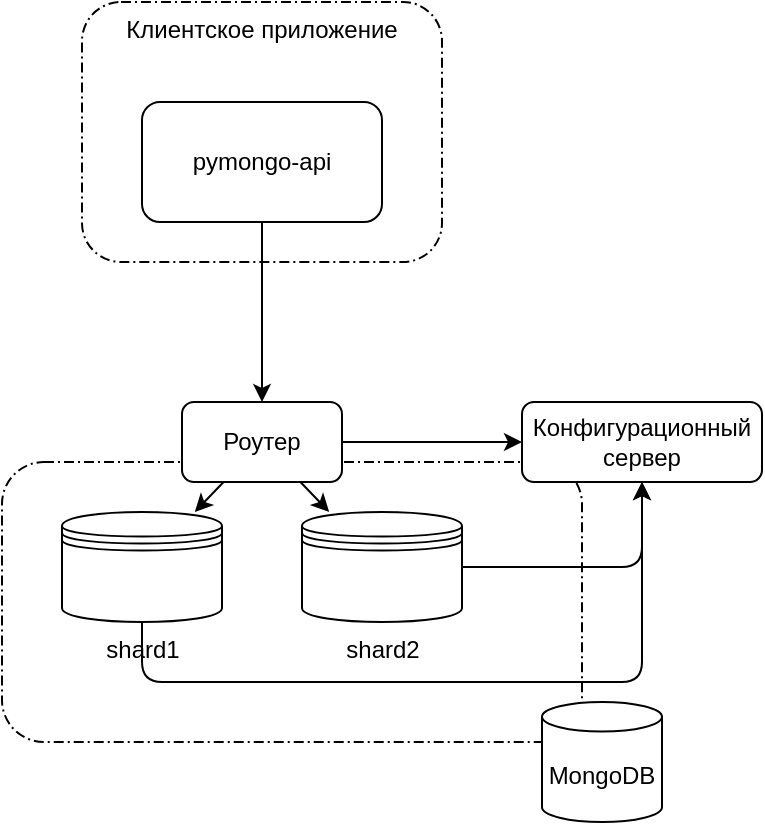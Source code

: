 <mxfile>
    <diagram id="O4wpW_XyqmsYi2iSjeew" name="mongo-sharding">
        <mxGraphModel dx="513" dy="366" grid="1" gridSize="10" guides="1" tooltips="1" connect="1" arrows="1" fold="1" page="1" pageScale="1" pageWidth="1600" pageHeight="900" math="0" shadow="0">
            <root>
                <mxCell id="0"/>
                <mxCell id="1" parent="0"/>
                <mxCell id="WRozfoIuY7oTJDs8AYrR-1" value="Клиентское приложение" style="points=[[0.25,0,0],[0.5,0,0],[0.75,0,0],[1,0.25,0],[1,0.5,0],[1,0.75,0],[0.75,1,0],[0.5,1,0],[0.25,1,0],[0,0.75,0],[0,0.5,0],[0,0.25,0]];rounded=1;dashed=1;dashPattern=5 2 1 2;labelPosition=center;verticalLabelPosition=middle;align=center;verticalAlign=top;fontSize=12;html=1;whiteSpace=wrap;fillColor=none;" parent="1" vertex="1">
                    <mxGeometry x="510" y="290" width="180" height="130" as="geometry"/>
                </mxCell>
                <mxCell id="WRozfoIuY7oTJDs8AYrR-2" value="" style="points=[[0.25,0,0],[0.5,0,0],[0.75,0,0],[1,0.25,0],[1,0.5,0],[1,0.75,0],[0.75,1,0],[0.5,1,0],[0.25,1,0],[0,0.75,0],[0,0.5,0],[0,0.25,0]];rounded=1;dashed=1;dashPattern=5 2 1 2;labelPosition=center;verticalLabelPosition=middle;align=center;verticalAlign=middle;fontSize=8;html=1;whiteSpace=wrap;" parent="1" vertex="1">
                    <mxGeometry x="470" y="520" width="290" height="140" as="geometry"/>
                </mxCell>
                <mxCell id="WRozfoIuY7oTJDs8AYrR-3" style="edgeStyle=none;html=1;" parent="1" source="WRozfoIuY7oTJDs8AYrR-4" target="WRozfoIuY7oTJDs8AYrR-13" edge="1">
                    <mxGeometry relative="1" as="geometry"/>
                </mxCell>
                <mxCell id="WRozfoIuY7oTJDs8AYrR-4" value="pymongo-api" style="rounded=1;whiteSpace=wrap;html=1;" parent="1" vertex="1">
                    <mxGeometry x="540" y="340" width="120" height="60" as="geometry"/>
                </mxCell>
                <mxCell id="WRozfoIuY7oTJDs8AYrR-5" value="Конфигурационный сервер" style="rounded=1;whiteSpace=wrap;html=1;" parent="1" vertex="1">
                    <mxGeometry x="730" y="490" width="120" height="40" as="geometry"/>
                </mxCell>
                <mxCell id="WRozfoIuY7oTJDs8AYrR-6" value="MongoDB" style="shape=cylinder3;whiteSpace=wrap;html=1;boundedLbl=1;backgroundOutline=1;size=7.379;" parent="1" vertex="1">
                    <mxGeometry x="740" y="640" width="60" height="60" as="geometry"/>
                </mxCell>
                <mxCell id="WRozfoIuY7oTJDs8AYrR-7" style="edgeStyle=orthogonalEdgeStyle;html=1;" parent="1" source="WRozfoIuY7oTJDs8AYrR-8" target="WRozfoIuY7oTJDs8AYrR-5" edge="1">
                    <mxGeometry relative="1" as="geometry">
                        <Array as="points">
                            <mxPoint x="540" y="630"/>
                            <mxPoint x="790" y="630"/>
                        </Array>
                    </mxGeometry>
                </mxCell>
                <mxCell id="WRozfoIuY7oTJDs8AYrR-8" value="shard1" style="shape=datastore;html=1;labelPosition=center;verticalLabelPosition=bottom;align=center;verticalAlign=top;" parent="1" vertex="1">
                    <mxGeometry x="500" y="545" width="80" height="55" as="geometry"/>
                </mxCell>
                <mxCell id="WRozfoIuY7oTJDs8AYrR-9" style="edgeStyle=orthogonalEdgeStyle;html=1;entryX=0.5;entryY=1;entryDx=0;entryDy=0;" parent="1" source="WRozfoIuY7oTJDs8AYrR-10" target="WRozfoIuY7oTJDs8AYrR-5" edge="1">
                    <mxGeometry relative="1" as="geometry"/>
                </mxCell>
                <mxCell id="WRozfoIuY7oTJDs8AYrR-10" value="shard2" style="shape=datastore;html=1;labelPosition=center;verticalLabelPosition=bottom;align=center;verticalAlign=top;" parent="1" vertex="1">
                    <mxGeometry x="620" y="545" width="80" height="55" as="geometry"/>
                </mxCell>
                <mxCell id="WRozfoIuY7oTJDs8AYrR-11" style="edgeStyle=none;html=1;" parent="1" source="WRozfoIuY7oTJDs8AYrR-13" target="WRozfoIuY7oTJDs8AYrR-8" edge="1">
                    <mxGeometry relative="1" as="geometry">
                        <mxPoint x="540" y="530" as="sourcePoint"/>
                    </mxGeometry>
                </mxCell>
                <mxCell id="WRozfoIuY7oTJDs8AYrR-12" style="edgeStyle=none;html=1;" parent="1" source="WRozfoIuY7oTJDs8AYrR-13" target="WRozfoIuY7oTJDs8AYrR-5" edge="1">
                    <mxGeometry relative="1" as="geometry"/>
                </mxCell>
                <mxCell id="WRozfoIuY7oTJDs8AYrR-13" value="Роутер" style="rounded=1;whiteSpace=wrap;html=1;" parent="1" vertex="1">
                    <mxGeometry x="560" y="490" width="80" height="40" as="geometry"/>
                </mxCell>
                <mxCell id="WRozfoIuY7oTJDs8AYrR-14" style="edgeStyle=none;html=1;" parent="1" source="WRozfoIuY7oTJDs8AYrR-13" target="WRozfoIuY7oTJDs8AYrR-10" edge="1">
                    <mxGeometry relative="1" as="geometry"/>
                </mxCell>
            </root>
        </mxGraphModel>
    </diagram>
    <diagram name="mongo-sharding-repl" id="-H_mtQnk-PTXWXPvYvuk">
        <mxGraphModel dx="1026" dy="732" grid="1" gridSize="10" guides="1" tooltips="1" connect="1" arrows="1" fold="1" page="1" pageScale="1" pageWidth="1169" pageHeight="827" math="0" shadow="0">
            <root>
                <mxCell id="0"/>
                <mxCell id="1" parent="0"/>
                <mxCell id="10" value="" style="points=[[0.25,0,0],[0.5,0,0],[0.75,0,0],[1,0.25,0],[1,0.5,0],[1,0.75,0],[0.75,1,0],[0.5,1,0],[0.25,1,0],[0,0.75,0],[0,0.5,0],[0,0.25,0]];rounded=1;dashed=1;dashPattern=5 2 1 2;labelPosition=center;verticalLabelPosition=middle;align=center;verticalAlign=middle;fontSize=8;html=1;whiteSpace=wrap;fillColor=none;" parent="1" vertex="1">
                    <mxGeometry x="320" y="520" width="560" height="240" as="geometry"/>
                </mxCell>
                <mxCell id="31" value="Cluster Shard1" style="points=[[0.25,0,0],[0.5,0,0],[0.75,0,0],[1,0.25,0],[1,0.5,0],[1,0.75,0],[0.75,1,0],[0.5,1,0],[0.25,1,0],[0,0.75,0],[0,0.5,0],[0,0.25,0]];rounded=1;dashed=1;dashPattern=5 2 1 2;labelPosition=center;verticalLabelPosition=middle;align=center;verticalAlign=bottom;fontSize=12;html=1;whiteSpace=wrap;" parent="1" vertex="1">
                    <mxGeometry x="335" y="555" width="260" height="190" as="geometry"/>
                </mxCell>
                <mxCell id="17" value="Клиентское приложение" style="points=[[0.25,0,0],[0.5,0,0],[0.75,0,0],[1,0.25,0],[1,0.5,0],[1,0.75,0],[0.75,1,0],[0.5,1,0],[0.25,1,0],[0,0.75,0],[0,0.5,0],[0,0.25,0]];rounded=1;dashed=1;dashPattern=5 2 1 2;labelPosition=center;verticalLabelPosition=middle;align=center;verticalAlign=top;fontSize=12;html=1;whiteSpace=wrap;fillColor=none;" parent="1" vertex="1">
                    <mxGeometry x="510" y="290" width="180" height="130" as="geometry"/>
                </mxCell>
                <mxCell id="25" style="edgeStyle=none;html=1;" parent="1" source="zA23MoTUsTF4_91t8viU-3" target="21" edge="1">
                    <mxGeometry relative="1" as="geometry"/>
                </mxCell>
                <mxCell id="zA23MoTUsTF4_91t8viU-3" value="pymongo-api" style="rounded=1;whiteSpace=wrap;html=1;" parent="1" vertex="1">
                    <mxGeometry x="540" y="340" width="120" height="60" as="geometry"/>
                </mxCell>
                <mxCell id="8" value="Конфигурационный сервер" style="rounded=1;whiteSpace=wrap;html=1;" parent="1" vertex="1">
                    <mxGeometry x="740" y="490" width="120" height="40" as="geometry"/>
                </mxCell>
                <mxCell id="30" style="edgeStyle=orthogonalEdgeStyle;html=1;entryX=0.5;entryY=0;entryDx=0;entryDy=0;" parent="1" source="31" target="8" edge="1">
                    <mxGeometry relative="1" as="geometry">
                        <Array as="points">
                            <mxPoint x="480" y="460"/>
                            <mxPoint x="800" y="460"/>
                        </Array>
                    </mxGeometry>
                </mxCell>
                <mxCell id="33" value="" style="edgeStyle=none;html=1;" parent="1" source="13" target="32" edge="1">
                    <mxGeometry relative="1" as="geometry"/>
                </mxCell>
                <mxCell id="Z4yqIputaQebSF4Kr7-n-33" value="репликация" style="edgeLabel;html=1;align=center;verticalAlign=middle;resizable=0;points=[];rotation=-90;" parent="33" vertex="1" connectable="0">
                    <mxGeometry x="-0.108" y="2" relative="1" as="geometry">
                        <mxPoint as="offset"/>
                    </mxGeometry>
                </mxCell>
                <mxCell id="JR7nKFSqYCw7tAO4HkVy-34" style="edgeStyle=none;html=1;" parent="1" source="13" target="JR7nKFSqYCw7tAO4HkVy-33" edge="1">
                    <mxGeometry relative="1" as="geometry"/>
                </mxCell>
                <mxCell id="Z4yqIputaQebSF4Kr7-n-34" value="Репликация" style="edgeLabel;html=1;align=center;verticalAlign=middle;resizable=0;points=[];" parent="JR7nKFSqYCw7tAO4HkVy-34" vertex="1" connectable="0">
                    <mxGeometry x="-0.086" y="1" relative="1" as="geometry">
                        <mxPoint as="offset"/>
                    </mxGeometry>
                </mxCell>
                <mxCell id="13" value="shard1-1" style="shape=datastore;html=1;labelPosition=center;verticalLabelPosition=middle;align=center;verticalAlign=middle;" parent="1" vertex="1">
                    <mxGeometry x="485" y="573.75" width="80" height="55" as="geometry"/>
                </mxCell>
                <mxCell id="27" style="edgeStyle=none;html=1;" parent="1" source="21" target="8" edge="1">
                    <mxGeometry relative="1" as="geometry"/>
                </mxCell>
                <mxCell id="JR7nKFSqYCw7tAO4HkVy-35" style="edgeStyle=none;html=1;" parent="1" source="21" target="31" edge="1">
                    <mxGeometry relative="1" as="geometry"/>
                </mxCell>
                <mxCell id="JR7nKFSqYCw7tAO4HkVy-42" style="edgeStyle=none;html=1;" parent="1" source="21" target="JR7nKFSqYCw7tAO4HkVy-36" edge="1">
                    <mxGeometry relative="1" as="geometry"/>
                </mxCell>
                <mxCell id="21" value="Роутер" style="rounded=1;whiteSpace=wrap;html=1;" parent="1" vertex="1">
                    <mxGeometry x="560" y="490" width="80" height="40" as="geometry"/>
                </mxCell>
                <mxCell id="32" value="shard1-2" style="shape=datastore;html=1;labelPosition=center;verticalLabelPosition=middle;align=center;verticalAlign=middle;" parent="1" vertex="1">
                    <mxGeometry x="365" y="573.75" width="80" height="55" as="geometry"/>
                </mxCell>
                <mxCell id="JR7nKFSqYCw7tAO4HkVy-33" value="shard1-3" style="shape=datastore;html=1;labelPosition=center;verticalLabelPosition=middle;align=center;verticalAlign=middle;" parent="1" vertex="1">
                    <mxGeometry x="485" y="671.25" width="80" height="55" as="geometry"/>
                </mxCell>
                <mxCell id="JR7nKFSqYCw7tAO4HkVy-43" style="edgeStyle=orthogonalEdgeStyle;html=1;exitX=0.75;exitY=0;exitDx=0;exitDy=0;exitPerimeter=0;" parent="1" source="JR7nKFSqYCw7tAO4HkVy-36" target="8" edge="1">
                    <mxGeometry relative="1" as="geometry"/>
                </mxCell>
                <mxCell id="JR7nKFSqYCw7tAO4HkVy-36" value="Cluster Shard2" style="points=[[0.25,0,0],[0.5,0,0],[0.75,0,0],[1,0.25,0],[1,0.5,0],[1,0.75,0],[0.75,1,0],[0.5,1,0],[0.25,1,0],[0,0.75,0],[0,0.5,0],[0,0.25,0]];rounded=1;dashed=1;dashPattern=5 2 1 2;labelPosition=center;verticalLabelPosition=middle;align=center;verticalAlign=bottom;fontSize=12;html=1;whiteSpace=wrap;" parent="1" vertex="1">
                    <mxGeometry x="605" y="555" width="260" height="190" as="geometry"/>
                </mxCell>
                <mxCell id="JR7nKFSqYCw7tAO4HkVy-37" value="" style="edgeStyle=none;html=1;" parent="1" source="JR7nKFSqYCw7tAO4HkVy-39" target="JR7nKFSqYCw7tAO4HkVy-40" edge="1">
                    <mxGeometry relative="1" as="geometry"/>
                </mxCell>
                <mxCell id="Z4yqIputaQebSF4Kr7-n-35" value="Репликация" style="edgeLabel;html=1;align=center;verticalAlign=middle;resizable=0;points=[];" parent="JR7nKFSqYCw7tAO4HkVy-37" vertex="1" connectable="0">
                    <mxGeometry x="-0.165" relative="1" as="geometry">
                        <mxPoint as="offset"/>
                    </mxGeometry>
                </mxCell>
                <mxCell id="JR7nKFSqYCw7tAO4HkVy-38" style="edgeStyle=none;html=1;" parent="1" source="JR7nKFSqYCw7tAO4HkVy-39" target="JR7nKFSqYCw7tAO4HkVy-41" edge="1">
                    <mxGeometry relative="1" as="geometry"/>
                </mxCell>
                <mxCell id="Z4yqIputaQebSF4Kr7-n-36" value="Репликация" style="edgeLabel;html=1;align=center;verticalAlign=middle;resizable=0;points=[];rotation=-90;" parent="JR7nKFSqYCw7tAO4HkVy-38" vertex="1" connectable="0">
                    <mxGeometry x="-0.183" relative="1" as="geometry">
                        <mxPoint as="offset"/>
                    </mxGeometry>
                </mxCell>
                <mxCell id="JR7nKFSqYCw7tAO4HkVy-39" value="shard2-1" style="shape=datastore;html=1;labelPosition=center;verticalLabelPosition=middle;align=center;verticalAlign=middle;" parent="1" vertex="1">
                    <mxGeometry x="635" y="573.75" width="80" height="55" as="geometry"/>
                </mxCell>
                <mxCell id="JR7nKFSqYCw7tAO4HkVy-40" value="shard2-2" style="shape=datastore;html=1;labelPosition=center;verticalLabelPosition=middle;align=center;verticalAlign=middle;" parent="1" vertex="1">
                    <mxGeometry x="635" y="671.25" width="80" height="55" as="geometry"/>
                </mxCell>
                <mxCell id="JR7nKFSqYCw7tAO4HkVy-41" value="shard2-3" style="shape=datastore;html=1;labelPosition=center;verticalLabelPosition=middle;align=center;verticalAlign=middle;" parent="1" vertex="1">
                    <mxGeometry x="755" y="573.75" width="80" height="55" as="geometry"/>
                </mxCell>
                <mxCell id="X4ccGlvtib_OEXUYz1ft-33" value="MongoDB" style="shape=cylinder3;whiteSpace=wrap;html=1;boundedLbl=1;backgroundOutline=1;size=7.379;" vertex="1" parent="1">
                    <mxGeometry x="860" y="740" width="60" height="60" as="geometry"/>
                </mxCell>
            </root>
        </mxGraphModel>
    </diagram>
    <diagram name="sharding-repl-cache" id="RhRn45xhTwztY2NSUTaV">
        <mxGraphModel dx="855" dy="610" grid="1" gridSize="10" guides="1" tooltips="1" connect="1" arrows="1" fold="1" page="1" pageScale="1" pageWidth="1169" pageHeight="827" math="0" shadow="0">
            <root>
                <mxCell id="Y9rWSAFsX7zVKKbZKSwo-0"/>
                <mxCell id="Y9rWSAFsX7zVKKbZKSwo-1" parent="Y9rWSAFsX7zVKKbZKSwo-0"/>
                <mxCell id="rAgtQPKj9IL8TxUThlDc-9" value="Кеширующий сервер" style="points=[[0.25,0,0],[0.5,0,0],[0.75,0,0],[1,0.25,0],[1,0.5,0],[1,0.75,0],[0.75,1,0],[0.5,1,0],[0.25,1,0],[0,0.75,0],[0,0.5,0],[0,0.25,0]];rounded=1;dashed=1;dashPattern=5 2 1 2;labelPosition=center;verticalLabelPosition=middle;align=center;verticalAlign=top;fontSize=12;html=1;whiteSpace=wrap;fillColor=none;" vertex="1" parent="Y9rWSAFsX7zVKKbZKSwo-1">
                    <mxGeometry x="390" y="280" width="180" height="170" as="geometry"/>
                </mxCell>
                <mxCell id="Y9rWSAFsX7zVKKbZKSwo-2" value="" style="points=[[0.25,0,0],[0.5,0,0],[0.75,0,0],[1,0.25,0],[1,0.5,0],[1,0.75,0],[0.75,1,0],[0.5,1,0],[0.25,1,0],[0,0.75,0],[0,0.5,0],[0,0.25,0]];rounded=1;dashed=1;dashPattern=5 2 1 2;labelPosition=center;verticalLabelPosition=middle;align=center;verticalAlign=middle;fontSize=8;html=1;whiteSpace=wrap;fillColor=none;" vertex="1" parent="Y9rWSAFsX7zVKKbZKSwo-1">
                    <mxGeometry x="320" y="520" width="560" height="240" as="geometry"/>
                </mxCell>
                <mxCell id="Y9rWSAFsX7zVKKbZKSwo-3" value="Cluster Shard1" style="points=[[0.25,0,0],[0.5,0,0],[0.75,0,0],[1,0.25,0],[1,0.5,0],[1,0.75,0],[0.75,1,0],[0.5,1,0],[0.25,1,0],[0,0.75,0],[0,0.5,0],[0,0.25,0]];rounded=1;dashed=1;dashPattern=5 2 1 2;labelPosition=center;verticalLabelPosition=middle;align=center;verticalAlign=bottom;fontSize=12;html=1;whiteSpace=wrap;" vertex="1" parent="Y9rWSAFsX7zVKKbZKSwo-1">
                    <mxGeometry x="335" y="555" width="260" height="190" as="geometry"/>
                </mxCell>
                <mxCell id="Y9rWSAFsX7zVKKbZKSwo-4" value="Клиентское приложение" style="points=[[0.25,0,0],[0.5,0,0],[0.75,0,0],[1,0.25,0],[1,0.5,0],[1,0.75,0],[0.75,1,0],[0.5,1,0],[0.25,1,0],[0,0.75,0],[0,0.5,0],[0,0.25,0]];rounded=1;dashed=1;dashPattern=5 2 1 2;labelPosition=center;verticalLabelPosition=middle;align=center;verticalAlign=top;fontSize=12;html=1;whiteSpace=wrap;fillColor=none;" vertex="1" parent="Y9rWSAFsX7zVKKbZKSwo-1">
                    <mxGeometry x="500" y="150" width="200" height="120" as="geometry"/>
                </mxCell>
                <mxCell id="Y9rWSAFsX7zVKKbZKSwo-5" style="edgeStyle=orthogonalEdgeStyle;html=1;" edge="1" parent="Y9rWSAFsX7zVKKbZKSwo-1" source="Y9rWSAFsX7zVKKbZKSwo-6" target="rAgtQPKj9IL8TxUThlDc-9">
                    <mxGeometry relative="1" as="geometry">
                        <Array as="points">
                            <mxPoint x="600" y="350"/>
                        </Array>
                    </mxGeometry>
                </mxCell>
                <mxCell id="rAgtQPKj9IL8TxUThlDc-6" style="edgeStyle=none;html=1;" edge="1" parent="Y9rWSAFsX7zVKKbZKSwo-1" source="Y9rWSAFsX7zVKKbZKSwo-6" target="Y9rWSAFsX7zVKKbZKSwo-18">
                    <mxGeometry relative="1" as="geometry"/>
                </mxCell>
                <mxCell id="rAgtQPKj9IL8TxUThlDc-14" value="запрос" style="edgeLabel;html=1;align=center;verticalAlign=middle;resizable=0;points=[];" vertex="1" connectable="0" parent="rAgtQPKj9IL8TxUThlDc-6">
                    <mxGeometry x="-0.625" relative="1" as="geometry">
                        <mxPoint as="offset"/>
                    </mxGeometry>
                </mxCell>
                <mxCell id="Y9rWSAFsX7zVKKbZKSwo-6" value="pymongo-api" style="rounded=1;whiteSpace=wrap;html=1;" vertex="1" parent="Y9rWSAFsX7zVKKbZKSwo-1">
                    <mxGeometry x="540" y="190" width="120" height="60" as="geometry"/>
                </mxCell>
                <mxCell id="Y9rWSAFsX7zVKKbZKSwo-7" value="Конфигурационный сервер" style="rounded=1;whiteSpace=wrap;html=1;" vertex="1" parent="Y9rWSAFsX7zVKKbZKSwo-1">
                    <mxGeometry x="780" y="490" width="120" height="40" as="geometry"/>
                </mxCell>
                <mxCell id="Y9rWSAFsX7zVKKbZKSwo-8" value="MongoDB" style="shape=cylinder3;whiteSpace=wrap;html=1;boundedLbl=1;backgroundOutline=1;size=7.379;" vertex="1" parent="Y9rWSAFsX7zVKKbZKSwo-1">
                    <mxGeometry x="865" y="730" width="60" height="60" as="geometry"/>
                </mxCell>
                <mxCell id="Y9rWSAFsX7zVKKbZKSwo-9" style="edgeStyle=orthogonalEdgeStyle;html=1;entryX=0.5;entryY=0;entryDx=0;entryDy=0;" edge="1" parent="Y9rWSAFsX7zVKKbZKSwo-1" source="Y9rWSAFsX7zVKKbZKSwo-3" target="Y9rWSAFsX7zVKKbZKSwo-7">
                    <mxGeometry relative="1" as="geometry">
                        <Array as="points">
                            <mxPoint x="465" y="470"/>
                            <mxPoint x="840" y="470"/>
                        </Array>
                    </mxGeometry>
                </mxCell>
                <mxCell id="rAgtQPKj9IL8TxUThlDc-1" value="подключение" style="edgeLabel;html=1;align=center;verticalAlign=middle;resizable=0;points=[];" vertex="1" connectable="0" parent="Y9rWSAFsX7zVKKbZKSwo-9">
                    <mxGeometry x="0.427" y="1" relative="1" as="geometry">
                        <mxPoint as="offset"/>
                    </mxGeometry>
                </mxCell>
                <mxCell id="Y9rWSAFsX7zVKKbZKSwo-10" value="" style="edgeStyle=none;html=1;" edge="1" parent="Y9rWSAFsX7zVKKbZKSwo-1" source="Y9rWSAFsX7zVKKbZKSwo-14" target="Y9rWSAFsX7zVKKbZKSwo-19">
                    <mxGeometry relative="1" as="geometry"/>
                </mxCell>
                <mxCell id="Y9rWSAFsX7zVKKbZKSwo-11" value="репликация" style="edgeLabel;html=1;align=center;verticalAlign=middle;resizable=0;points=[];rotation=-90;" vertex="1" connectable="0" parent="Y9rWSAFsX7zVKKbZKSwo-10">
                    <mxGeometry x="-0.108" y="2" relative="1" as="geometry">
                        <mxPoint as="offset"/>
                    </mxGeometry>
                </mxCell>
                <mxCell id="Y9rWSAFsX7zVKKbZKSwo-12" style="edgeStyle=none;html=1;" edge="1" parent="Y9rWSAFsX7zVKKbZKSwo-1" source="Y9rWSAFsX7zVKKbZKSwo-14" target="Y9rWSAFsX7zVKKbZKSwo-20">
                    <mxGeometry relative="1" as="geometry"/>
                </mxCell>
                <mxCell id="Y9rWSAFsX7zVKKbZKSwo-13" value="Репликация" style="edgeLabel;html=1;align=center;verticalAlign=middle;resizable=0;points=[];" vertex="1" connectable="0" parent="Y9rWSAFsX7zVKKbZKSwo-12">
                    <mxGeometry x="-0.086" y="1" relative="1" as="geometry">
                        <mxPoint as="offset"/>
                    </mxGeometry>
                </mxCell>
                <mxCell id="Y9rWSAFsX7zVKKbZKSwo-14" value="shard1-1" style="shape=datastore;html=1;labelPosition=center;verticalLabelPosition=middle;align=center;verticalAlign=middle;" vertex="1" parent="Y9rWSAFsX7zVKKbZKSwo-1">
                    <mxGeometry x="485" y="573.75" width="80" height="55" as="geometry"/>
                </mxCell>
                <mxCell id="Y9rWSAFsX7zVKKbZKSwo-15" style="edgeStyle=none;html=1;" edge="1" parent="Y9rWSAFsX7zVKKbZKSwo-1" source="Y9rWSAFsX7zVKKbZKSwo-18" target="Y9rWSAFsX7zVKKbZKSwo-7">
                    <mxGeometry relative="1" as="geometry"/>
                </mxCell>
                <mxCell id="rAgtQPKj9IL8TxUThlDc-0" value="Чтение конфигурации" style="edgeLabel;html=1;align=center;verticalAlign=middle;resizable=0;points=[];" vertex="1" connectable="0" parent="Y9rWSAFsX7zVKKbZKSwo-15">
                    <mxGeometry x="-0.14" y="-1" relative="1" as="geometry">
                        <mxPoint as="offset"/>
                    </mxGeometry>
                </mxCell>
                <mxCell id="Y9rWSAFsX7zVKKbZKSwo-16" style="edgeStyle=none;html=1;" edge="1" parent="Y9rWSAFsX7zVKKbZKSwo-1" source="Y9rWSAFsX7zVKKbZKSwo-18" target="Y9rWSAFsX7zVKKbZKSwo-3">
                    <mxGeometry relative="1" as="geometry"/>
                </mxCell>
                <mxCell id="rAgtQPKj9IL8TxUThlDc-3" value="запрос" style="edgeLabel;html=1;align=center;verticalAlign=middle;resizable=0;points=[];" vertex="1" connectable="0" parent="Y9rWSAFsX7zVKKbZKSwo-16">
                    <mxGeometry x="-0.116" relative="1" as="geometry">
                        <mxPoint as="offset"/>
                    </mxGeometry>
                </mxCell>
                <mxCell id="Y9rWSAFsX7zVKKbZKSwo-17" style="edgeStyle=none;html=1;" edge="1" parent="Y9rWSAFsX7zVKKbZKSwo-1" source="Y9rWSAFsX7zVKKbZKSwo-18" target="Y9rWSAFsX7zVKKbZKSwo-22">
                    <mxGeometry relative="1" as="geometry"/>
                </mxCell>
                <mxCell id="rAgtQPKj9IL8TxUThlDc-4" value="запрос" style="edgeLabel;html=1;align=center;verticalAlign=middle;resizable=0;points=[];" vertex="1" connectable="0" parent="Y9rWSAFsX7zVKKbZKSwo-17">
                    <mxGeometry x="-0.074" y="-1" relative="1" as="geometry">
                        <mxPoint as="offset"/>
                    </mxGeometry>
                </mxCell>
                <mxCell id="rAgtQPKj9IL8TxUThlDc-7" style="edgeStyle=orthogonalEdgeStyle;html=1;" edge="1" parent="Y9rWSAFsX7zVKKbZKSwo-1" source="Y9rWSAFsX7zVKKbZKSwo-18" target="rAgtQPKj9IL8TxUThlDc-9">
                    <mxGeometry relative="1" as="geometry">
                        <Array as="points">
                            <mxPoint x="480" y="510"/>
                        </Array>
                    </mxGeometry>
                </mxCell>
                <mxCell id="rAgtQPKj9IL8TxUThlDc-13" value="ответ" style="edgeLabel;html=1;align=center;verticalAlign=middle;resizable=0;points=[];" vertex="1" connectable="0" parent="rAgtQPKj9IL8TxUThlDc-7">
                    <mxGeometry x="-0.2" y="-1" relative="1" as="geometry">
                        <mxPoint as="offset"/>
                    </mxGeometry>
                </mxCell>
                <mxCell id="Y9rWSAFsX7zVKKbZKSwo-18" value="Роутер" style="rounded=1;whiteSpace=wrap;html=1;" vertex="1" parent="Y9rWSAFsX7zVKKbZKSwo-1">
                    <mxGeometry x="560" y="490" width="80" height="40" as="geometry"/>
                </mxCell>
                <mxCell id="Y9rWSAFsX7zVKKbZKSwo-19" value="shard1-2" style="shape=datastore;html=1;labelPosition=center;verticalLabelPosition=middle;align=center;verticalAlign=middle;" vertex="1" parent="Y9rWSAFsX7zVKKbZKSwo-1">
                    <mxGeometry x="365" y="573.75" width="80" height="55" as="geometry"/>
                </mxCell>
                <mxCell id="Y9rWSAFsX7zVKKbZKSwo-20" value="shard1-3" style="shape=datastore;html=1;labelPosition=center;verticalLabelPosition=middle;align=center;verticalAlign=middle;" vertex="1" parent="Y9rWSAFsX7zVKKbZKSwo-1">
                    <mxGeometry x="485" y="671.25" width="80" height="55" as="geometry"/>
                </mxCell>
                <mxCell id="Y9rWSAFsX7zVKKbZKSwo-21" value="подключение" style="edgeStyle=orthogonalEdgeStyle;html=1;" edge="1" parent="Y9rWSAFsX7zVKKbZKSwo-1" source="Y9rWSAFsX7zVKKbZKSwo-22" target="Y9rWSAFsX7zVKKbZKSwo-7">
                    <mxGeometry relative="1" as="geometry">
                        <Array as="points"/>
                    </mxGeometry>
                </mxCell>
                <mxCell id="Y9rWSAFsX7zVKKbZKSwo-22" value="Cluster Shard2" style="points=[[0.25,0,0],[0.5,0,0],[0.75,0,0],[1,0.25,0],[1,0.5,0],[1,0.75,0],[0.75,1,0],[0.5,1,0],[0.25,1,0],[0,0.75,0],[0,0.5,0],[0,0.25,0]];rounded=1;dashed=1;dashPattern=5 2 1 2;labelPosition=center;verticalLabelPosition=middle;align=center;verticalAlign=bottom;fontSize=12;html=1;whiteSpace=wrap;" vertex="1" parent="Y9rWSAFsX7zVKKbZKSwo-1">
                    <mxGeometry x="605" y="555" width="260" height="190" as="geometry"/>
                </mxCell>
                <mxCell id="Y9rWSAFsX7zVKKbZKSwo-23" value="" style="edgeStyle=none;html=1;" edge="1" parent="Y9rWSAFsX7zVKKbZKSwo-1" source="Y9rWSAFsX7zVKKbZKSwo-27" target="Y9rWSAFsX7zVKKbZKSwo-28">
                    <mxGeometry relative="1" as="geometry"/>
                </mxCell>
                <mxCell id="Y9rWSAFsX7zVKKbZKSwo-24" value="Репликация" style="edgeLabel;html=1;align=center;verticalAlign=middle;resizable=0;points=[];" vertex="1" connectable="0" parent="Y9rWSAFsX7zVKKbZKSwo-23">
                    <mxGeometry x="-0.165" relative="1" as="geometry">
                        <mxPoint as="offset"/>
                    </mxGeometry>
                </mxCell>
                <mxCell id="Y9rWSAFsX7zVKKbZKSwo-25" style="edgeStyle=none;html=1;" edge="1" parent="Y9rWSAFsX7zVKKbZKSwo-1" source="Y9rWSAFsX7zVKKbZKSwo-27" target="Y9rWSAFsX7zVKKbZKSwo-29">
                    <mxGeometry relative="1" as="geometry"/>
                </mxCell>
                <mxCell id="Y9rWSAFsX7zVKKbZKSwo-26" value="Репликация" style="edgeLabel;html=1;align=center;verticalAlign=middle;resizable=0;points=[];rotation=-90;" vertex="1" connectable="0" parent="Y9rWSAFsX7zVKKbZKSwo-25">
                    <mxGeometry x="-0.183" relative="1" as="geometry">
                        <mxPoint as="offset"/>
                    </mxGeometry>
                </mxCell>
                <mxCell id="Y9rWSAFsX7zVKKbZKSwo-27" value="shard2-1" style="shape=datastore;html=1;labelPosition=center;verticalLabelPosition=middle;align=center;verticalAlign=middle;" vertex="1" parent="Y9rWSAFsX7zVKKbZKSwo-1">
                    <mxGeometry x="635" y="573.75" width="80" height="55" as="geometry"/>
                </mxCell>
                <mxCell id="Y9rWSAFsX7zVKKbZKSwo-28" value="shard2-2" style="shape=datastore;html=1;labelPosition=center;verticalLabelPosition=middle;align=center;verticalAlign=middle;" vertex="1" parent="Y9rWSAFsX7zVKKbZKSwo-1">
                    <mxGeometry x="635" y="671.25" width="80" height="55" as="geometry"/>
                </mxCell>
                <mxCell id="Y9rWSAFsX7zVKKbZKSwo-29" value="shard2-3" style="shape=datastore;html=1;labelPosition=center;verticalLabelPosition=middle;align=center;verticalAlign=middle;" vertex="1" parent="Y9rWSAFsX7zVKKbZKSwo-1">
                    <mxGeometry x="755" y="573.75" width="80" height="55" as="geometry"/>
                </mxCell>
                <mxCell id="rAgtQPKj9IL8TxUThlDc-8" style="edgeStyle=orthogonalEdgeStyle;html=1;" edge="1" parent="Y9rWSAFsX7zVKKbZKSwo-1" source="rAgtQPKj9IL8TxUThlDc-9" target="Y9rWSAFsX7zVKKbZKSwo-6">
                    <mxGeometry relative="1" as="geometry">
                        <Array as="points">
                            <mxPoint x="480" y="220"/>
                        </Array>
                    </mxGeometry>
                </mxCell>
                <mxCell id="rAgtQPKj9IL8TxUThlDc-15" value="ответ" style="edgeLabel;html=1;align=center;verticalAlign=middle;resizable=0;points=[];" vertex="1" connectable="0" parent="rAgtQPKj9IL8TxUThlDc-8">
                    <mxGeometry x="-0.317" relative="1" as="geometry">
                        <mxPoint as="offset"/>
                    </mxGeometry>
                </mxCell>
                <mxCell id="rAgtQPKj9IL8TxUThlDc-10" value="redis" style="shape=datastore;html=1;labelPosition=center;verticalLabelPosition=middle;align=center;verticalAlign=middle;" vertex="1" parent="Y9rWSAFsX7zVKKbZKSwo-1">
                    <mxGeometry x="440" y="337.5" width="80" height="55" as="geometry"/>
                </mxCell>
            </root>
        </mxGraphModel>
    </diagram>
    <diagram name="service_discovery+api-gateway" id="6jlNFsZVv_5eeoG40kZK">
        <mxGraphModel dx="604" dy="1258" grid="1" gridSize="10" guides="1" tooltips="1" connect="1" arrows="1" fold="1" page="1" pageScale="1" pageWidth="1169" pageHeight="827" math="0" shadow="0">
            <root>
                <mxCell id="Wv45Lkag3OV2TKUkpabY-0"/>
                <mxCell id="Wv45Lkag3OV2TKUkpabY-1" parent="Wv45Lkag3OV2TKUkpabY-0"/>
                <mxCell id="Wv45Lkag3OV2TKUkpabY-5" value="Клиентское приложение" style="points=[[0.25,0,0],[0.5,0,0],[0.75,0,0],[1,0.25,0],[1,0.5,0],[1,0.75,0],[0.75,1,0],[0.5,1,0],[0.25,1,0],[0,0.75,0],[0,0.5,0],[0,0.25,0]];rounded=1;dashed=1;dashPattern=5 2 1 2;labelPosition=center;verticalLabelPosition=middle;align=center;verticalAlign=top;fontSize=12;html=1;whiteSpace=wrap;fillColor=none;" vertex="1" parent="Wv45Lkag3OV2TKUkpabY-1">
                    <mxGeometry x="500" y="90" width="590" height="160" as="geometry"/>
                </mxCell>
                <mxCell id="r3th0qELoS34QUPKn3YI-0" value="Инстанс 1" style="points=[[0.25,0,0],[0.5,0,0],[0.75,0,0],[1,0.25,0],[1,0.5,0],[1,0.75,0],[0.75,1,0],[0.5,1,0],[0.25,1,0],[0,0.75,0],[0,0.5,0],[0,0.25,0]];rounded=1;dashed=1;dashPattern=5 2 1 2;labelPosition=center;verticalLabelPosition=middle;align=center;verticalAlign=top;fontSize=12;html=1;whiteSpace=wrap;fillColor=none;" vertex="1" parent="Wv45Lkag3OV2TKUkpabY-1">
                    <mxGeometry x="510" y="120" width="170" height="120" as="geometry"/>
                </mxCell>
                <mxCell id="Wv45Lkag3OV2TKUkpabY-2" value="Кеширующий сервер" style="points=[[0.25,0,0],[0.5,0,0],[0.75,0,0],[1,0.25,0],[1,0.5,0],[1,0.75,0],[0.75,1,0],[0.5,1,0],[0.25,1,0],[0,0.75,0],[0,0.5,0],[0,0.25,0]];rounded=1;dashed=1;dashPattern=5 2 1 2;labelPosition=center;verticalLabelPosition=middle;align=center;verticalAlign=top;fontSize=12;html=1;whiteSpace=wrap;fillColor=none;" vertex="1" parent="Wv45Lkag3OV2TKUkpabY-1">
                    <mxGeometry x="390" y="280" width="180" height="170" as="geometry"/>
                </mxCell>
                <mxCell id="Wv45Lkag3OV2TKUkpabY-3" value="" style="points=[[0.25,0,0],[0.5,0,0],[0.75,0,0],[1,0.25,0],[1,0.5,0],[1,0.75,0],[0.75,1,0],[0.5,1,0],[0.25,1,0],[0,0.75,0],[0,0.5,0],[0,0.25,0]];rounded=1;dashed=1;dashPattern=5 2 1 2;labelPosition=center;verticalLabelPosition=middle;align=center;verticalAlign=middle;fontSize=8;html=1;whiteSpace=wrap;fillColor=none;" vertex="1" parent="Wv45Lkag3OV2TKUkpabY-1">
                    <mxGeometry x="320" y="520" width="560" height="240" as="geometry"/>
                </mxCell>
                <mxCell id="Wv45Lkag3OV2TKUkpabY-4" value="Cluster Shard1" style="points=[[0.25,0,0],[0.5,0,0],[0.75,0,0],[1,0.25,0],[1,0.5,0],[1,0.75,0],[0.75,1,0],[0.5,1,0],[0.25,1,0],[0,0.75,0],[0,0.5,0],[0,0.25,0]];rounded=1;dashed=1;dashPattern=5 2 1 2;labelPosition=center;verticalLabelPosition=middle;align=center;verticalAlign=bottom;fontSize=12;html=1;whiteSpace=wrap;" vertex="1" parent="Wv45Lkag3OV2TKUkpabY-1">
                    <mxGeometry x="335" y="555" width="260" height="190" as="geometry"/>
                </mxCell>
                <mxCell id="Wv45Lkag3OV2TKUkpabY-6" style="edgeStyle=orthogonalEdgeStyle;html=1;" edge="1" parent="Wv45Lkag3OV2TKUkpabY-1" source="Wv45Lkag3OV2TKUkpabY-5" target="Wv45Lkag3OV2TKUkpabY-2">
                    <mxGeometry relative="1" as="geometry">
                        <Array as="points">
                            <mxPoint x="795" y="370"/>
                        </Array>
                    </mxGeometry>
                </mxCell>
                <mxCell id="Wv45Lkag3OV2TKUkpabY-7" style="edgeStyle=orthogonalEdgeStyle;html=1;" edge="1" parent="Wv45Lkag3OV2TKUkpabY-1" source="Wv45Lkag3OV2TKUkpabY-5" target="Wv45Lkag3OV2TKUkpabY-27">
                    <mxGeometry relative="1" as="geometry">
                        <mxPoint x="600" y="280" as="sourcePoint"/>
                    </mxGeometry>
                </mxCell>
                <mxCell id="Wv45Lkag3OV2TKUkpabY-8" value="запрос" style="edgeLabel;html=1;align=center;verticalAlign=middle;resizable=0;points=[];" vertex="1" connectable="0" parent="Wv45Lkag3OV2TKUkpabY-7">
                    <mxGeometry x="-0.625" relative="1" as="geometry">
                        <mxPoint as="offset"/>
                    </mxGeometry>
                </mxCell>
                <mxCell id="Wv45Lkag3OV2TKUkpabY-9" value="pymongo-api" style="rounded=1;whiteSpace=wrap;html=1;" vertex="1" parent="Wv45Lkag3OV2TKUkpabY-1">
                    <mxGeometry x="530" y="160" width="120" height="60" as="geometry"/>
                </mxCell>
                <mxCell id="Wv45Lkag3OV2TKUkpabY-10" value="Конфигурационный сервер" style="rounded=1;whiteSpace=wrap;html=1;" vertex="1" parent="Wv45Lkag3OV2TKUkpabY-1">
                    <mxGeometry x="805" y="490" width="120" height="40" as="geometry"/>
                </mxCell>
                <mxCell id="Wv45Lkag3OV2TKUkpabY-11" value="MongoDB" style="shape=cylinder3;whiteSpace=wrap;html=1;boundedLbl=1;backgroundOutline=1;size=7.379;" vertex="1" parent="Wv45Lkag3OV2TKUkpabY-1">
                    <mxGeometry x="865" y="730" width="60" height="60" as="geometry"/>
                </mxCell>
                <mxCell id="Wv45Lkag3OV2TKUkpabY-12" style="edgeStyle=orthogonalEdgeStyle;html=1;" edge="1" parent="Wv45Lkag3OV2TKUkpabY-1" source="Wv45Lkag3OV2TKUkpabY-4" target="Wv45Lkag3OV2TKUkpabY-10">
                    <mxGeometry relative="1" as="geometry">
                        <Array as="points">
                            <mxPoint x="465" y="470"/>
                            <mxPoint x="860" y="470"/>
                        </Array>
                    </mxGeometry>
                </mxCell>
                <mxCell id="Wv45Lkag3OV2TKUkpabY-13" value="подключение" style="edgeLabel;html=1;align=center;verticalAlign=middle;resizable=0;points=[];" vertex="1" connectable="0" parent="Wv45Lkag3OV2TKUkpabY-12">
                    <mxGeometry x="0.427" y="1" relative="1" as="geometry">
                        <mxPoint as="offset"/>
                    </mxGeometry>
                </mxCell>
                <mxCell id="Wv45Lkag3OV2TKUkpabY-14" value="" style="edgeStyle=none;html=1;" edge="1" parent="Wv45Lkag3OV2TKUkpabY-1" source="Wv45Lkag3OV2TKUkpabY-18" target="Wv45Lkag3OV2TKUkpabY-28">
                    <mxGeometry relative="1" as="geometry"/>
                </mxCell>
                <mxCell id="Wv45Lkag3OV2TKUkpabY-15" value="репликация" style="edgeLabel;html=1;align=center;verticalAlign=middle;resizable=0;points=[];rotation=-90;" vertex="1" connectable="0" parent="Wv45Lkag3OV2TKUkpabY-14">
                    <mxGeometry x="-0.108" y="2" relative="1" as="geometry">
                        <mxPoint as="offset"/>
                    </mxGeometry>
                </mxCell>
                <mxCell id="Wv45Lkag3OV2TKUkpabY-16" style="edgeStyle=none;html=1;" edge="1" parent="Wv45Lkag3OV2TKUkpabY-1" source="Wv45Lkag3OV2TKUkpabY-18" target="Wv45Lkag3OV2TKUkpabY-29">
                    <mxGeometry relative="1" as="geometry"/>
                </mxCell>
                <mxCell id="Wv45Lkag3OV2TKUkpabY-17" value="Репликация" style="edgeLabel;html=1;align=center;verticalAlign=middle;resizable=0;points=[];" vertex="1" connectable="0" parent="Wv45Lkag3OV2TKUkpabY-16">
                    <mxGeometry x="-0.086" y="1" relative="1" as="geometry">
                        <mxPoint as="offset"/>
                    </mxGeometry>
                </mxCell>
                <mxCell id="Wv45Lkag3OV2TKUkpabY-18" value="shard1-1" style="shape=datastore;html=1;labelPosition=center;verticalLabelPosition=middle;align=center;verticalAlign=middle;" vertex="1" parent="Wv45Lkag3OV2TKUkpabY-1">
                    <mxGeometry x="485" y="573.75" width="80" height="55" as="geometry"/>
                </mxCell>
                <mxCell id="Wv45Lkag3OV2TKUkpabY-19" style="edgeStyle=none;html=1;" edge="1" parent="Wv45Lkag3OV2TKUkpabY-1" source="Wv45Lkag3OV2TKUkpabY-27" target="Wv45Lkag3OV2TKUkpabY-10">
                    <mxGeometry relative="1" as="geometry"/>
                </mxCell>
                <mxCell id="Wv45Lkag3OV2TKUkpabY-20" value="Чтение конфигурации" style="edgeLabel;html=1;align=center;verticalAlign=middle;resizable=0;points=[];" vertex="1" connectable="0" parent="Wv45Lkag3OV2TKUkpabY-19">
                    <mxGeometry x="-0.14" y="-1" relative="1" as="geometry">
                        <mxPoint as="offset"/>
                    </mxGeometry>
                </mxCell>
                <mxCell id="Wv45Lkag3OV2TKUkpabY-21" style="edgeStyle=none;html=1;" edge="1" parent="Wv45Lkag3OV2TKUkpabY-1" source="Wv45Lkag3OV2TKUkpabY-27" target="Wv45Lkag3OV2TKUkpabY-4">
                    <mxGeometry relative="1" as="geometry"/>
                </mxCell>
                <mxCell id="Wv45Lkag3OV2TKUkpabY-22" value="запрос" style="edgeLabel;html=1;align=center;verticalAlign=middle;resizable=0;points=[];" vertex="1" connectable="0" parent="Wv45Lkag3OV2TKUkpabY-21">
                    <mxGeometry x="-0.116" relative="1" as="geometry">
                        <mxPoint as="offset"/>
                    </mxGeometry>
                </mxCell>
                <mxCell id="Wv45Lkag3OV2TKUkpabY-23" style="edgeStyle=none;html=1;" edge="1" parent="Wv45Lkag3OV2TKUkpabY-1" source="Wv45Lkag3OV2TKUkpabY-27" target="Wv45Lkag3OV2TKUkpabY-31">
                    <mxGeometry relative="1" as="geometry"/>
                </mxCell>
                <mxCell id="Wv45Lkag3OV2TKUkpabY-24" value="запрос" style="edgeLabel;html=1;align=center;verticalAlign=middle;resizable=0;points=[];" vertex="1" connectable="0" parent="Wv45Lkag3OV2TKUkpabY-23">
                    <mxGeometry x="-0.074" y="-1" relative="1" as="geometry">
                        <mxPoint as="offset"/>
                    </mxGeometry>
                </mxCell>
                <mxCell id="Wv45Lkag3OV2TKUkpabY-25" style="edgeStyle=orthogonalEdgeStyle;html=1;" edge="1" parent="Wv45Lkag3OV2TKUkpabY-1" source="Wv45Lkag3OV2TKUkpabY-27" target="Wv45Lkag3OV2TKUkpabY-2">
                    <mxGeometry relative="1" as="geometry">
                        <Array as="points">
                            <mxPoint x="480" y="510"/>
                        </Array>
                    </mxGeometry>
                </mxCell>
                <mxCell id="Wv45Lkag3OV2TKUkpabY-26" value="ответ" style="edgeLabel;html=1;align=center;verticalAlign=middle;resizable=0;points=[];" vertex="1" connectable="0" parent="Wv45Lkag3OV2TKUkpabY-25">
                    <mxGeometry x="-0.2" y="-1" relative="1" as="geometry">
                        <mxPoint as="offset"/>
                    </mxGeometry>
                </mxCell>
                <mxCell id="Wv45Lkag3OV2TKUkpabY-27" value="Роутер" style="rounded=1;whiteSpace=wrap;html=1;" vertex="1" parent="Wv45Lkag3OV2TKUkpabY-1">
                    <mxGeometry x="560" y="490" width="80" height="40" as="geometry"/>
                </mxCell>
                <mxCell id="Wv45Lkag3OV2TKUkpabY-28" value="shard1-2" style="shape=datastore;html=1;labelPosition=center;verticalLabelPosition=middle;align=center;verticalAlign=middle;" vertex="1" parent="Wv45Lkag3OV2TKUkpabY-1">
                    <mxGeometry x="365" y="573.75" width="80" height="55" as="geometry"/>
                </mxCell>
                <mxCell id="Wv45Lkag3OV2TKUkpabY-29" value="shard1-3" style="shape=datastore;html=1;labelPosition=center;verticalLabelPosition=middle;align=center;verticalAlign=middle;" vertex="1" parent="Wv45Lkag3OV2TKUkpabY-1">
                    <mxGeometry x="485" y="671.25" width="80" height="55" as="geometry"/>
                </mxCell>
                <mxCell id="Wv45Lkag3OV2TKUkpabY-30" value="подключение" style="edgeStyle=orthogonalEdgeStyle;html=1;" edge="1" parent="Wv45Lkag3OV2TKUkpabY-1" source="Wv45Lkag3OV2TKUkpabY-31" target="Wv45Lkag3OV2TKUkpabY-10">
                    <mxGeometry relative="1" as="geometry">
                        <Array as="points"/>
                    </mxGeometry>
                </mxCell>
                <mxCell id="Wv45Lkag3OV2TKUkpabY-31" value="Cluster Shard2" style="points=[[0.25,0,0],[0.5,0,0],[0.75,0,0],[1,0.25,0],[1,0.5,0],[1,0.75,0],[0.75,1,0],[0.5,1,0],[0.25,1,0],[0,0.75,0],[0,0.5,0],[0,0.25,0]];rounded=1;dashed=1;dashPattern=5 2 1 2;labelPosition=center;verticalLabelPosition=middle;align=center;verticalAlign=bottom;fontSize=12;html=1;whiteSpace=wrap;" vertex="1" parent="Wv45Lkag3OV2TKUkpabY-1">
                    <mxGeometry x="605" y="555" width="260" height="190" as="geometry"/>
                </mxCell>
                <mxCell id="Wv45Lkag3OV2TKUkpabY-32" value="" style="edgeStyle=none;html=1;" edge="1" parent="Wv45Lkag3OV2TKUkpabY-1" source="Wv45Lkag3OV2TKUkpabY-36" target="Wv45Lkag3OV2TKUkpabY-37">
                    <mxGeometry relative="1" as="geometry"/>
                </mxCell>
                <mxCell id="Wv45Lkag3OV2TKUkpabY-33" value="Репликация" style="edgeLabel;html=1;align=center;verticalAlign=middle;resizable=0;points=[];" vertex="1" connectable="0" parent="Wv45Lkag3OV2TKUkpabY-32">
                    <mxGeometry x="-0.165" relative="1" as="geometry">
                        <mxPoint as="offset"/>
                    </mxGeometry>
                </mxCell>
                <mxCell id="Wv45Lkag3OV2TKUkpabY-34" style="edgeStyle=none;html=1;" edge="1" parent="Wv45Lkag3OV2TKUkpabY-1" source="Wv45Lkag3OV2TKUkpabY-36" target="Wv45Lkag3OV2TKUkpabY-38">
                    <mxGeometry relative="1" as="geometry"/>
                </mxCell>
                <mxCell id="Wv45Lkag3OV2TKUkpabY-35" value="Репликация" style="edgeLabel;html=1;align=center;verticalAlign=middle;resizable=0;points=[];rotation=-90;" vertex="1" connectable="0" parent="Wv45Lkag3OV2TKUkpabY-34">
                    <mxGeometry x="-0.183" relative="1" as="geometry">
                        <mxPoint as="offset"/>
                    </mxGeometry>
                </mxCell>
                <mxCell id="Wv45Lkag3OV2TKUkpabY-36" value="shard2-1" style="shape=datastore;html=1;labelPosition=center;verticalLabelPosition=middle;align=center;verticalAlign=middle;" vertex="1" parent="Wv45Lkag3OV2TKUkpabY-1">
                    <mxGeometry x="635" y="573.75" width="80" height="55" as="geometry"/>
                </mxCell>
                <mxCell id="Wv45Lkag3OV2TKUkpabY-37" value="shard2-2" style="shape=datastore;html=1;labelPosition=center;verticalLabelPosition=middle;align=center;verticalAlign=middle;" vertex="1" parent="Wv45Lkag3OV2TKUkpabY-1">
                    <mxGeometry x="635" y="671.25" width="80" height="55" as="geometry"/>
                </mxCell>
                <mxCell id="Wv45Lkag3OV2TKUkpabY-38" value="shard2-3" style="shape=datastore;html=1;labelPosition=center;verticalLabelPosition=middle;align=center;verticalAlign=middle;" vertex="1" parent="Wv45Lkag3OV2TKUkpabY-1">
                    <mxGeometry x="755" y="573.75" width="80" height="55" as="geometry"/>
                </mxCell>
                <mxCell id="Wv45Lkag3OV2TKUkpabY-39" style="edgeStyle=orthogonalEdgeStyle;html=1;" edge="1" parent="Wv45Lkag3OV2TKUkpabY-1" source="Wv45Lkag3OV2TKUkpabY-2" target="Wv45Lkag3OV2TKUkpabY-5">
                    <mxGeometry relative="1" as="geometry">
                        <Array as="points">
                            <mxPoint x="460" y="220"/>
                        </Array>
                    </mxGeometry>
                </mxCell>
                <mxCell id="Wv45Lkag3OV2TKUkpabY-40" value="ответ" style="edgeLabel;html=1;align=center;verticalAlign=middle;resizable=0;points=[];" vertex="1" connectable="0" parent="Wv45Lkag3OV2TKUkpabY-39">
                    <mxGeometry x="-0.317" relative="1" as="geometry">
                        <mxPoint as="offset"/>
                    </mxGeometry>
                </mxCell>
                <mxCell id="Wv45Lkag3OV2TKUkpabY-41" value="redis" style="shape=datastore;html=1;labelPosition=center;verticalLabelPosition=middle;align=center;verticalAlign=middle;" vertex="1" parent="Wv45Lkag3OV2TKUkpabY-1">
                    <mxGeometry x="440" y="337.5" width="80" height="55" as="geometry"/>
                </mxCell>
                <mxCell id="r3th0qELoS34QUPKn3YI-1" value="Инстанс N" style="points=[[0.25,0,0],[0.5,0,0],[0.75,0,0],[1,0.25,0],[1,0.5,0],[1,0.75,0],[0.75,1,0],[0.5,1,0],[0.25,1,0],[0,0.75,0],[0,0.5,0],[0,0.25,0]];rounded=1;dashed=1;dashPattern=5 2 1 2;labelPosition=center;verticalLabelPosition=middle;align=center;verticalAlign=top;fontSize=12;html=1;whiteSpace=wrap;fillColor=none;" vertex="1" parent="Wv45Lkag3OV2TKUkpabY-1">
                    <mxGeometry x="900" y="120" width="170" height="120" as="geometry"/>
                </mxCell>
                <mxCell id="r3th0qELoS34QUPKn3YI-2" value="pymongo-api" style="rounded=1;whiteSpace=wrap;html=1;" vertex="1" parent="Wv45Lkag3OV2TKUkpabY-1">
                    <mxGeometry x="920" y="160" width="120" height="60" as="geometry"/>
                </mxCell>
                <mxCell id="r3th0qELoS34QUPKn3YI-3" value="Инстанс 2" style="points=[[0.25,0,0],[0.5,0,0],[0.75,0,0],[1,0.25,0],[1,0.5,0],[1,0.75,0],[0.75,1,0],[0.5,1,0],[0.25,1,0],[0,0.75,0],[0,0.5,0],[0,0.25,0]];rounded=1;dashed=1;dashPattern=5 2 1 2;labelPosition=center;verticalLabelPosition=middle;align=center;verticalAlign=top;fontSize=12;html=1;whiteSpace=wrap;fillColor=none;" vertex="1" parent="Wv45Lkag3OV2TKUkpabY-1">
                    <mxGeometry x="695" y="120" width="170" height="120" as="geometry"/>
                </mxCell>
                <mxCell id="r3th0qELoS34QUPKn3YI-4" value="pymongo-api" style="rounded=1;whiteSpace=wrap;html=1;" vertex="1" parent="Wv45Lkag3OV2TKUkpabY-1">
                    <mxGeometry x="715" y="160" width="120" height="60" as="geometry"/>
                </mxCell>
                <mxCell id="r3th0qELoS34QUPKn3YI-10" style="edgeStyle=orthogonalEdgeStyle;html=1;" edge="1" parent="Wv45Lkag3OV2TKUkpabY-1" source="r3th0qELoS34QUPKn3YI-5" target="r3th0qELoS34QUPKn3YI-3">
                    <mxGeometry relative="1" as="geometry"/>
                </mxCell>
                <mxCell id="r3th0qELoS34QUPKn3YI-11" style="edgeStyle=orthogonalEdgeStyle;html=1;" edge="1" parent="Wv45Lkag3OV2TKUkpabY-1" source="r3th0qELoS34QUPKn3YI-5" target="r3th0qELoS34QUPKn3YI-0">
                    <mxGeometry relative="1" as="geometry">
                        <Array as="points">
                            <mxPoint x="780" y="60"/>
                            <mxPoint x="595" y="60"/>
                        </Array>
                    </mxGeometry>
                </mxCell>
                <mxCell id="r3th0qELoS34QUPKn3YI-12" style="edgeStyle=orthogonalEdgeStyle;html=1;" edge="1" parent="Wv45Lkag3OV2TKUkpabY-1" source="r3th0qELoS34QUPKn3YI-5" target="r3th0qELoS34QUPKn3YI-1">
                    <mxGeometry relative="1" as="geometry">
                        <Array as="points">
                            <mxPoint x="780" y="60"/>
                            <mxPoint x="980" y="60"/>
                        </Array>
                    </mxGeometry>
                </mxCell>
                <mxCell id="r3th0qELoS34QUPKn3YI-17" value="Перенаправление запроса" style="edgeLabel;html=1;align=center;verticalAlign=middle;resizable=0;points=[];" vertex="1" connectable="0" parent="r3th0qELoS34QUPKn3YI-12">
                    <mxGeometry x="-0.914" relative="1" as="geometry">
                        <mxPoint as="offset"/>
                    </mxGeometry>
                </mxCell>
                <mxCell id="r3th0qELoS34QUPKn3YI-14" value="" style="edgeStyle=orthogonalEdgeStyle;html=1;startArrow=none;startFill=0;" edge="1" parent="Wv45Lkag3OV2TKUkpabY-1" source="r3th0qELoS34QUPKn3YI-20" target="r3th0qELoS34QUPKn3YI-13">
                    <mxGeometry relative="1" as="geometry"/>
                </mxCell>
                <mxCell id="r3th0qELoS34QUPKn3YI-19" value="&lt;div&gt;Информация&lt;/div&gt;&lt;div&gt;об имеющихся&lt;/div&gt;&lt;div&gt;&amp;nbsp;инстансах&lt;/div&gt;" style="edgeLabel;html=1;align=center;verticalAlign=middle;resizable=0;points=[];" vertex="1" connectable="0" parent="r3th0qELoS34QUPKn3YI-14">
                    <mxGeometry x="-0.172" y="1" relative="1" as="geometry">
                        <mxPoint x="18" y="1" as="offset"/>
                    </mxGeometry>
                </mxCell>
                <mxCell id="r3th0qELoS34QUPKn3YI-5" value="APISIX&lt;div&gt;Gateway&lt;/div&gt;" style="rounded=1;whiteSpace=wrap;html=1;" vertex="1" parent="Wv45Lkag3OV2TKUkpabY-1">
                    <mxGeometry x="720" y="-30" width="120" height="60" as="geometry"/>
                </mxCell>
                <mxCell id="r3th0qELoS34QUPKn3YI-9" style="edgeStyle=none;html=1;" edge="1" parent="Wv45Lkag3OV2TKUkpabY-1" source="r3th0qELoS34QUPKn3YI-6" target="r3th0qELoS34QUPKn3YI-7">
                    <mxGeometry relative="1" as="geometry"/>
                </mxCell>
                <mxCell id="r3th0qELoS34QUPKn3YI-6" value="Пользователь" style="shape=umlActor;verticalLabelPosition=top;verticalAlign=bottom;html=1;outlineConnect=0;labelPosition=center;align=center;" vertex="1" parent="Wv45Lkag3OV2TKUkpabY-1">
                    <mxGeometry x="765" y="-240" width="30" height="60" as="geometry"/>
                </mxCell>
                <mxCell id="r3th0qELoS34QUPKn3YI-8" style="edgeStyle=none;html=1;" edge="1" parent="Wv45Lkag3OV2TKUkpabY-1" source="r3th0qELoS34QUPKn3YI-7" target="r3th0qELoS34QUPKn3YI-5">
                    <mxGeometry relative="1" as="geometry"/>
                </mxCell>
                <mxCell id="r3th0qELoS34QUPKn3YI-18" value="Запрос" style="edgeLabel;html=1;align=center;verticalAlign=middle;resizable=0;points=[];" vertex="1" connectable="0" parent="r3th0qELoS34QUPKn3YI-8">
                    <mxGeometry x="-0.15" relative="1" as="geometry">
                        <mxPoint as="offset"/>
                    </mxGeometry>
                </mxCell>
                <mxCell id="r3th0qELoS34QUPKn3YI-7" value="Сайт через адресную строку&lt;div&gt;Nginx&lt;/div&gt;" style="rounded=1;whiteSpace=wrap;html=1;" vertex="1" parent="Wv45Lkag3OV2TKUkpabY-1">
                    <mxGeometry x="720" y="-130" width="120" height="60" as="geometry"/>
                </mxCell>
                <mxCell id="r3th0qELoS34QUPKn3YI-13" value="Service Discovery&lt;div&gt;Hashicorp Consul&lt;/div&gt;" style="rounded=1;whiteSpace=wrap;html=1;" vertex="1" parent="Wv45Lkag3OV2TKUkpabY-1">
                    <mxGeometry x="1070" y="-30" width="120" height="60" as="geometry"/>
                </mxCell>
                <mxCell id="r3th0qELoS34QUPKn3YI-15" style="edgeStyle=orthogonalEdgeStyle;html=1;" edge="1" parent="Wv45Lkag3OV2TKUkpabY-1" source="r3th0qELoS34QUPKn3YI-13" target="Wv45Lkag3OV2TKUkpabY-5">
                    <mxGeometry relative="1" as="geometry">
                        <Array as="points">
                            <mxPoint x="1150" y="170"/>
                        </Array>
                    </mxGeometry>
                </mxCell>
                <mxCell id="r3th0qELoS34QUPKn3YI-16" value="Управление и&amp;nbsp;&lt;div&gt;мониторинг инстансами&amp;nbsp;&lt;/div&gt;" style="edgeLabel;html=1;align=center;verticalAlign=middle;resizable=0;points=[];" vertex="1" connectable="0" parent="r3th0qELoS34QUPKn3YI-15">
                    <mxGeometry x="-0.09" y="-1" relative="1" as="geometry">
                        <mxPoint x="1" y="-61" as="offset"/>
                    </mxGeometry>
                </mxCell>
                <mxCell id="r3th0qELoS34QUPKn3YI-20" value="Consul_kv" style="rounded=1;whiteSpace=wrap;html=1;" vertex="1" parent="Wv45Lkag3OV2TKUkpabY-1">
                    <mxGeometry x="820" y="-15" width="80" height="30" as="geometry"/>
                </mxCell>
            </root>
        </mxGraphModel>
    </diagram>
    <diagram name="+CDN" id="9RHii4exVF74ruzMUSD6">
        <mxGraphModel dx="540" dy="1212" grid="1" gridSize="10" guides="1" tooltips="1" connect="1" arrows="1" fold="1" page="1" pageScale="1" pageWidth="1169" pageHeight="827" math="0" shadow="0">
            <root>
                <mxCell id="hql3Dm7QDyd-_h5DmARD-0"/>
                <mxCell id="hql3Dm7QDyd-_h5DmARD-1" parent="hql3Dm7QDyd-_h5DmARD-0"/>
                <mxCell id="ewJUqiP7nFicTg-a3yeC-1" value="Локация 1" style="points=[[0.25,0,0],[0.5,0,0],[0.75,0,0],[1,0.25,0],[1,0.5,0],[1,0.75,0],[0.75,1,0],[0.5,1,0],[0.25,1,0],[0,0.75,0],[0,0.5,0],[0,0.25,0]];rounded=1;dashed=1;dashPattern=5 2 1 2;labelPosition=center;verticalLabelPosition=middle;align=center;verticalAlign=top;fontSize=12;html=1;whiteSpace=wrap;fillColor=none;" vertex="1" parent="hql3Dm7QDyd-_h5DmARD-1">
                    <mxGeometry x="460" y="-540" width="320" height="400" as="geometry"/>
                </mxCell>
                <mxCell id="hql3Dm7QDyd-_h5DmARD-2" value="Клиентское приложение" style="points=[[0.25,0,0],[0.5,0,0],[0.75,0,0],[1,0.25,0],[1,0.5,0],[1,0.75,0],[0.75,1,0],[0.5,1,0],[0.25,1,0],[0,0.75,0],[0,0.5,0],[0,0.25,0]];rounded=1;dashed=1;dashPattern=5 2 1 2;labelPosition=center;verticalLabelPosition=middle;align=center;verticalAlign=top;fontSize=12;html=1;whiteSpace=wrap;fillColor=none;" vertex="1" parent="hql3Dm7QDyd-_h5DmARD-1">
                    <mxGeometry x="500" y="90" width="590" height="160" as="geometry"/>
                </mxCell>
                <mxCell id="hql3Dm7QDyd-_h5DmARD-3" value="Инстанс 1" style="points=[[0.25,0,0],[0.5,0,0],[0.75,0,0],[1,0.25,0],[1,0.5,0],[1,0.75,0],[0.75,1,0],[0.5,1,0],[0.25,1,0],[0,0.75,0],[0,0.5,0],[0,0.25,0]];rounded=1;dashed=1;dashPattern=5 2 1 2;labelPosition=center;verticalLabelPosition=middle;align=center;verticalAlign=top;fontSize=12;html=1;whiteSpace=wrap;fillColor=none;" vertex="1" parent="hql3Dm7QDyd-_h5DmARD-1">
                    <mxGeometry x="510" y="120" width="170" height="120" as="geometry"/>
                </mxCell>
                <mxCell id="hql3Dm7QDyd-_h5DmARD-4" value="Кеширующий сервер" style="points=[[0.25,0,0],[0.5,0,0],[0.75,0,0],[1,0.25,0],[1,0.5,0],[1,0.75,0],[0.75,1,0],[0.5,1,0],[0.25,1,0],[0,0.75,0],[0,0.5,0],[0,0.25,0]];rounded=1;dashed=1;dashPattern=5 2 1 2;labelPosition=center;verticalLabelPosition=middle;align=center;verticalAlign=top;fontSize=12;html=1;whiteSpace=wrap;fillColor=none;" vertex="1" parent="hql3Dm7QDyd-_h5DmARD-1">
                    <mxGeometry x="390" y="280" width="180" height="170" as="geometry"/>
                </mxCell>
                <mxCell id="hql3Dm7QDyd-_h5DmARD-5" value="" style="points=[[0.25,0,0],[0.5,0,0],[0.75,0,0],[1,0.25,0],[1,0.5,0],[1,0.75,0],[0.75,1,0],[0.5,1,0],[0.25,1,0],[0,0.75,0],[0,0.5,0],[0,0.25,0]];rounded=1;dashed=1;dashPattern=5 2 1 2;labelPosition=center;verticalLabelPosition=middle;align=center;verticalAlign=middle;fontSize=8;html=1;whiteSpace=wrap;fillColor=none;" vertex="1" parent="hql3Dm7QDyd-_h5DmARD-1">
                    <mxGeometry x="320" y="520" width="560" height="240" as="geometry"/>
                </mxCell>
                <mxCell id="hql3Dm7QDyd-_h5DmARD-6" value="Cluster Shard1" style="points=[[0.25,0,0],[0.5,0,0],[0.75,0,0],[1,0.25,0],[1,0.5,0],[1,0.75,0],[0.75,1,0],[0.5,1,0],[0.25,1,0],[0,0.75,0],[0,0.5,0],[0,0.25,0]];rounded=1;dashed=1;dashPattern=5 2 1 2;labelPosition=center;verticalLabelPosition=middle;align=center;verticalAlign=bottom;fontSize=12;html=1;whiteSpace=wrap;" vertex="1" parent="hql3Dm7QDyd-_h5DmARD-1">
                    <mxGeometry x="335" y="555" width="260" height="190" as="geometry"/>
                </mxCell>
                <mxCell id="hql3Dm7QDyd-_h5DmARD-7" style="edgeStyle=orthogonalEdgeStyle;html=1;" edge="1" parent="hql3Dm7QDyd-_h5DmARD-1" source="hql3Dm7QDyd-_h5DmARD-2" target="hql3Dm7QDyd-_h5DmARD-4">
                    <mxGeometry relative="1" as="geometry">
                        <Array as="points">
                            <mxPoint x="795" y="370"/>
                        </Array>
                    </mxGeometry>
                </mxCell>
                <mxCell id="hql3Dm7QDyd-_h5DmARD-8" style="edgeStyle=orthogonalEdgeStyle;html=1;" edge="1" parent="hql3Dm7QDyd-_h5DmARD-1" source="hql3Dm7QDyd-_h5DmARD-2" target="hql3Dm7QDyd-_h5DmARD-28">
                    <mxGeometry relative="1" as="geometry">
                        <mxPoint x="600" y="280" as="sourcePoint"/>
                    </mxGeometry>
                </mxCell>
                <mxCell id="hql3Dm7QDyd-_h5DmARD-9" value="запрос" style="edgeLabel;html=1;align=center;verticalAlign=middle;resizable=0;points=[];" vertex="1" connectable="0" parent="hql3Dm7QDyd-_h5DmARD-8">
                    <mxGeometry x="-0.625" relative="1" as="geometry">
                        <mxPoint as="offset"/>
                    </mxGeometry>
                </mxCell>
                <mxCell id="hql3Dm7QDyd-_h5DmARD-10" value="pymongo-api" style="rounded=1;whiteSpace=wrap;html=1;" vertex="1" parent="hql3Dm7QDyd-_h5DmARD-1">
                    <mxGeometry x="530" y="160" width="120" height="60" as="geometry"/>
                </mxCell>
                <mxCell id="hql3Dm7QDyd-_h5DmARD-11" value="Конфигурационный сервер" style="rounded=1;whiteSpace=wrap;html=1;" vertex="1" parent="hql3Dm7QDyd-_h5DmARD-1">
                    <mxGeometry x="805" y="490" width="120" height="40" as="geometry"/>
                </mxCell>
                <mxCell id="hql3Dm7QDyd-_h5DmARD-12" value="MongoDB" style="shape=cylinder3;whiteSpace=wrap;html=1;boundedLbl=1;backgroundOutline=1;size=7.379;" vertex="1" parent="hql3Dm7QDyd-_h5DmARD-1">
                    <mxGeometry x="865" y="730" width="60" height="60" as="geometry"/>
                </mxCell>
                <mxCell id="hql3Dm7QDyd-_h5DmARD-13" style="edgeStyle=orthogonalEdgeStyle;html=1;" edge="1" parent="hql3Dm7QDyd-_h5DmARD-1" source="hql3Dm7QDyd-_h5DmARD-6" target="hql3Dm7QDyd-_h5DmARD-11">
                    <mxGeometry relative="1" as="geometry">
                        <Array as="points">
                            <mxPoint x="465" y="470"/>
                            <mxPoint x="860" y="470"/>
                        </Array>
                    </mxGeometry>
                </mxCell>
                <mxCell id="hql3Dm7QDyd-_h5DmARD-14" value="подключение" style="edgeLabel;html=1;align=center;verticalAlign=middle;resizable=0;points=[];" vertex="1" connectable="0" parent="hql3Dm7QDyd-_h5DmARD-13">
                    <mxGeometry x="0.427" y="1" relative="1" as="geometry">
                        <mxPoint as="offset"/>
                    </mxGeometry>
                </mxCell>
                <mxCell id="hql3Dm7QDyd-_h5DmARD-15" value="" style="edgeStyle=none;html=1;" edge="1" parent="hql3Dm7QDyd-_h5DmARD-1" source="hql3Dm7QDyd-_h5DmARD-19" target="hql3Dm7QDyd-_h5DmARD-29">
                    <mxGeometry relative="1" as="geometry"/>
                </mxCell>
                <mxCell id="hql3Dm7QDyd-_h5DmARD-16" value="репликация" style="edgeLabel;html=1;align=center;verticalAlign=middle;resizable=0;points=[];rotation=-90;" vertex="1" connectable="0" parent="hql3Dm7QDyd-_h5DmARD-15">
                    <mxGeometry x="-0.108" y="2" relative="1" as="geometry">
                        <mxPoint as="offset"/>
                    </mxGeometry>
                </mxCell>
                <mxCell id="hql3Dm7QDyd-_h5DmARD-17" style="edgeStyle=none;html=1;" edge="1" parent="hql3Dm7QDyd-_h5DmARD-1" source="hql3Dm7QDyd-_h5DmARD-19" target="hql3Dm7QDyd-_h5DmARD-30">
                    <mxGeometry relative="1" as="geometry"/>
                </mxCell>
                <mxCell id="hql3Dm7QDyd-_h5DmARD-18" value="Репликация" style="edgeLabel;html=1;align=center;verticalAlign=middle;resizable=0;points=[];" vertex="1" connectable="0" parent="hql3Dm7QDyd-_h5DmARD-17">
                    <mxGeometry x="-0.086" y="1" relative="1" as="geometry">
                        <mxPoint as="offset"/>
                    </mxGeometry>
                </mxCell>
                <mxCell id="hql3Dm7QDyd-_h5DmARD-19" value="shard1-1" style="shape=datastore;html=1;labelPosition=center;verticalLabelPosition=middle;align=center;verticalAlign=middle;" vertex="1" parent="hql3Dm7QDyd-_h5DmARD-1">
                    <mxGeometry x="485" y="573.75" width="80" height="55" as="geometry"/>
                </mxCell>
                <mxCell id="hql3Dm7QDyd-_h5DmARD-20" style="edgeStyle=none;html=1;" edge="1" parent="hql3Dm7QDyd-_h5DmARD-1" source="hql3Dm7QDyd-_h5DmARD-28" target="hql3Dm7QDyd-_h5DmARD-11">
                    <mxGeometry relative="1" as="geometry"/>
                </mxCell>
                <mxCell id="hql3Dm7QDyd-_h5DmARD-21" value="Чтение конфигурации" style="edgeLabel;html=1;align=center;verticalAlign=middle;resizable=0;points=[];" vertex="1" connectable="0" parent="hql3Dm7QDyd-_h5DmARD-20">
                    <mxGeometry x="-0.14" y="-1" relative="1" as="geometry">
                        <mxPoint as="offset"/>
                    </mxGeometry>
                </mxCell>
                <mxCell id="hql3Dm7QDyd-_h5DmARD-22" style="edgeStyle=none;html=1;" edge="1" parent="hql3Dm7QDyd-_h5DmARD-1" source="hql3Dm7QDyd-_h5DmARD-28" target="hql3Dm7QDyd-_h5DmARD-6">
                    <mxGeometry relative="1" as="geometry"/>
                </mxCell>
                <mxCell id="hql3Dm7QDyd-_h5DmARD-23" value="запрос" style="edgeLabel;html=1;align=center;verticalAlign=middle;resizable=0;points=[];" vertex="1" connectable="0" parent="hql3Dm7QDyd-_h5DmARD-22">
                    <mxGeometry x="-0.116" relative="1" as="geometry">
                        <mxPoint as="offset"/>
                    </mxGeometry>
                </mxCell>
                <mxCell id="hql3Dm7QDyd-_h5DmARD-24" style="edgeStyle=none;html=1;" edge="1" parent="hql3Dm7QDyd-_h5DmARD-1" source="hql3Dm7QDyd-_h5DmARD-28" target="hql3Dm7QDyd-_h5DmARD-32">
                    <mxGeometry relative="1" as="geometry"/>
                </mxCell>
                <mxCell id="hql3Dm7QDyd-_h5DmARD-25" value="запрос" style="edgeLabel;html=1;align=center;verticalAlign=middle;resizable=0;points=[];" vertex="1" connectable="0" parent="hql3Dm7QDyd-_h5DmARD-24">
                    <mxGeometry x="-0.074" y="-1" relative="1" as="geometry">
                        <mxPoint as="offset"/>
                    </mxGeometry>
                </mxCell>
                <mxCell id="hql3Dm7QDyd-_h5DmARD-26" style="edgeStyle=orthogonalEdgeStyle;html=1;" edge="1" parent="hql3Dm7QDyd-_h5DmARD-1" source="hql3Dm7QDyd-_h5DmARD-28" target="hql3Dm7QDyd-_h5DmARD-4">
                    <mxGeometry relative="1" as="geometry">
                        <Array as="points">
                            <mxPoint x="480" y="510"/>
                        </Array>
                    </mxGeometry>
                </mxCell>
                <mxCell id="hql3Dm7QDyd-_h5DmARD-27" value="ответ" style="edgeLabel;html=1;align=center;verticalAlign=middle;resizable=0;points=[];" vertex="1" connectable="0" parent="hql3Dm7QDyd-_h5DmARD-26">
                    <mxGeometry x="-0.2" y="-1" relative="1" as="geometry">
                        <mxPoint as="offset"/>
                    </mxGeometry>
                </mxCell>
                <mxCell id="hql3Dm7QDyd-_h5DmARD-28" value="Роутер" style="rounded=1;whiteSpace=wrap;html=1;" vertex="1" parent="hql3Dm7QDyd-_h5DmARD-1">
                    <mxGeometry x="560" y="490" width="80" height="40" as="geometry"/>
                </mxCell>
                <mxCell id="hql3Dm7QDyd-_h5DmARD-29" value="shard1-2" style="shape=datastore;html=1;labelPosition=center;verticalLabelPosition=middle;align=center;verticalAlign=middle;" vertex="1" parent="hql3Dm7QDyd-_h5DmARD-1">
                    <mxGeometry x="365" y="573.75" width="80" height="55" as="geometry"/>
                </mxCell>
                <mxCell id="hql3Dm7QDyd-_h5DmARD-30" value="shard1-3" style="shape=datastore;html=1;labelPosition=center;verticalLabelPosition=middle;align=center;verticalAlign=middle;" vertex="1" parent="hql3Dm7QDyd-_h5DmARD-1">
                    <mxGeometry x="485" y="671.25" width="80" height="55" as="geometry"/>
                </mxCell>
                <mxCell id="hql3Dm7QDyd-_h5DmARD-31" value="подключение" style="edgeStyle=orthogonalEdgeStyle;html=1;" edge="1" parent="hql3Dm7QDyd-_h5DmARD-1" source="hql3Dm7QDyd-_h5DmARD-32" target="hql3Dm7QDyd-_h5DmARD-11">
                    <mxGeometry relative="1" as="geometry">
                        <Array as="points"/>
                    </mxGeometry>
                </mxCell>
                <mxCell id="hql3Dm7QDyd-_h5DmARD-32" value="Cluster Shard2" style="points=[[0.25,0,0],[0.5,0,0],[0.75,0,0],[1,0.25,0],[1,0.5,0],[1,0.75,0],[0.75,1,0],[0.5,1,0],[0.25,1,0],[0,0.75,0],[0,0.5,0],[0,0.25,0]];rounded=1;dashed=1;dashPattern=5 2 1 2;labelPosition=center;verticalLabelPosition=middle;align=center;verticalAlign=bottom;fontSize=12;html=1;whiteSpace=wrap;" vertex="1" parent="hql3Dm7QDyd-_h5DmARD-1">
                    <mxGeometry x="605" y="555" width="260" height="190" as="geometry"/>
                </mxCell>
                <mxCell id="hql3Dm7QDyd-_h5DmARD-33" value="" style="edgeStyle=none;html=1;" edge="1" parent="hql3Dm7QDyd-_h5DmARD-1" source="hql3Dm7QDyd-_h5DmARD-37" target="hql3Dm7QDyd-_h5DmARD-38">
                    <mxGeometry relative="1" as="geometry"/>
                </mxCell>
                <mxCell id="hql3Dm7QDyd-_h5DmARD-34" value="Репликация" style="edgeLabel;html=1;align=center;verticalAlign=middle;resizable=0;points=[];" vertex="1" connectable="0" parent="hql3Dm7QDyd-_h5DmARD-33">
                    <mxGeometry x="-0.165" relative="1" as="geometry">
                        <mxPoint as="offset"/>
                    </mxGeometry>
                </mxCell>
                <mxCell id="hql3Dm7QDyd-_h5DmARD-35" style="edgeStyle=none;html=1;" edge="1" parent="hql3Dm7QDyd-_h5DmARD-1" source="hql3Dm7QDyd-_h5DmARD-37" target="hql3Dm7QDyd-_h5DmARD-39">
                    <mxGeometry relative="1" as="geometry"/>
                </mxCell>
                <mxCell id="hql3Dm7QDyd-_h5DmARD-36" value="Репликация" style="edgeLabel;html=1;align=center;verticalAlign=middle;resizable=0;points=[];rotation=-90;" vertex="1" connectable="0" parent="hql3Dm7QDyd-_h5DmARD-35">
                    <mxGeometry x="-0.183" relative="1" as="geometry">
                        <mxPoint as="offset"/>
                    </mxGeometry>
                </mxCell>
                <mxCell id="hql3Dm7QDyd-_h5DmARD-37" value="shard2-1" style="shape=datastore;html=1;labelPosition=center;verticalLabelPosition=middle;align=center;verticalAlign=middle;" vertex="1" parent="hql3Dm7QDyd-_h5DmARD-1">
                    <mxGeometry x="635" y="573.75" width="80" height="55" as="geometry"/>
                </mxCell>
                <mxCell id="hql3Dm7QDyd-_h5DmARD-38" value="shard2-2" style="shape=datastore;html=1;labelPosition=center;verticalLabelPosition=middle;align=center;verticalAlign=middle;" vertex="1" parent="hql3Dm7QDyd-_h5DmARD-1">
                    <mxGeometry x="635" y="671.25" width="80" height="55" as="geometry"/>
                </mxCell>
                <mxCell id="hql3Dm7QDyd-_h5DmARD-39" value="shard2-3" style="shape=datastore;html=1;labelPosition=center;verticalLabelPosition=middle;align=center;verticalAlign=middle;" vertex="1" parent="hql3Dm7QDyd-_h5DmARD-1">
                    <mxGeometry x="755" y="573.75" width="80" height="55" as="geometry"/>
                </mxCell>
                <mxCell id="hql3Dm7QDyd-_h5DmARD-40" style="edgeStyle=orthogonalEdgeStyle;html=1;" edge="1" parent="hql3Dm7QDyd-_h5DmARD-1" source="hql3Dm7QDyd-_h5DmARD-4" target="hql3Dm7QDyd-_h5DmARD-2">
                    <mxGeometry relative="1" as="geometry">
                        <Array as="points">
                            <mxPoint x="460" y="220"/>
                        </Array>
                    </mxGeometry>
                </mxCell>
                <mxCell id="hql3Dm7QDyd-_h5DmARD-41" value="ответ" style="edgeLabel;html=1;align=center;verticalAlign=middle;resizable=0;points=[];" vertex="1" connectable="0" parent="hql3Dm7QDyd-_h5DmARD-40">
                    <mxGeometry x="-0.317" relative="1" as="geometry">
                        <mxPoint as="offset"/>
                    </mxGeometry>
                </mxCell>
                <mxCell id="hql3Dm7QDyd-_h5DmARD-42" value="redis" style="shape=datastore;html=1;labelPosition=center;verticalLabelPosition=middle;align=center;verticalAlign=middle;" vertex="1" parent="hql3Dm7QDyd-_h5DmARD-1">
                    <mxGeometry x="440" y="337.5" width="80" height="55" as="geometry"/>
                </mxCell>
                <mxCell id="hql3Dm7QDyd-_h5DmARD-43" value="Инстанс N" style="points=[[0.25,0,0],[0.5,0,0],[0.75,0,0],[1,0.25,0],[1,0.5,0],[1,0.75,0],[0.75,1,0],[0.5,1,0],[0.25,1,0],[0,0.75,0],[0,0.5,0],[0,0.25,0]];rounded=1;dashed=1;dashPattern=5 2 1 2;labelPosition=center;verticalLabelPosition=middle;align=center;verticalAlign=top;fontSize=12;html=1;whiteSpace=wrap;fillColor=none;" vertex="1" parent="hql3Dm7QDyd-_h5DmARD-1">
                    <mxGeometry x="900" y="120" width="170" height="120" as="geometry"/>
                </mxCell>
                <mxCell id="hql3Dm7QDyd-_h5DmARD-44" value="pymongo-api" style="rounded=1;whiteSpace=wrap;html=1;" vertex="1" parent="hql3Dm7QDyd-_h5DmARD-1">
                    <mxGeometry x="920" y="160" width="120" height="60" as="geometry"/>
                </mxCell>
                <mxCell id="hql3Dm7QDyd-_h5DmARD-45" value="Инстанс 2" style="points=[[0.25,0,0],[0.5,0,0],[0.75,0,0],[1,0.25,0],[1,0.5,0],[1,0.75,0],[0.75,1,0],[0.5,1,0],[0.25,1,0],[0,0.75,0],[0,0.5,0],[0,0.25,0]];rounded=1;dashed=1;dashPattern=5 2 1 2;labelPosition=center;verticalLabelPosition=middle;align=center;verticalAlign=top;fontSize=12;html=1;whiteSpace=wrap;fillColor=none;" vertex="1" parent="hql3Dm7QDyd-_h5DmARD-1">
                    <mxGeometry x="695" y="120" width="170" height="120" as="geometry"/>
                </mxCell>
                <mxCell id="hql3Dm7QDyd-_h5DmARD-46" value="pymongo-api" style="rounded=1;whiteSpace=wrap;html=1;" vertex="1" parent="hql3Dm7QDyd-_h5DmARD-1">
                    <mxGeometry x="715" y="160" width="120" height="60" as="geometry"/>
                </mxCell>
                <mxCell id="hql3Dm7QDyd-_h5DmARD-47" style="edgeStyle=orthogonalEdgeStyle;html=1;" edge="1" parent="hql3Dm7QDyd-_h5DmARD-1" source="hql3Dm7QDyd-_h5DmARD-53" target="hql3Dm7QDyd-_h5DmARD-45">
                    <mxGeometry relative="1" as="geometry"/>
                </mxCell>
                <mxCell id="hql3Dm7QDyd-_h5DmARD-48" style="edgeStyle=orthogonalEdgeStyle;html=1;" edge="1" parent="hql3Dm7QDyd-_h5DmARD-1" source="hql3Dm7QDyd-_h5DmARD-53" target="hql3Dm7QDyd-_h5DmARD-3">
                    <mxGeometry relative="1" as="geometry">
                        <Array as="points">
                            <mxPoint x="780" y="60"/>
                            <mxPoint x="595" y="60"/>
                        </Array>
                    </mxGeometry>
                </mxCell>
                <mxCell id="hql3Dm7QDyd-_h5DmARD-49" style="edgeStyle=orthogonalEdgeStyle;html=1;" edge="1" parent="hql3Dm7QDyd-_h5DmARD-1" source="hql3Dm7QDyd-_h5DmARD-53" target="hql3Dm7QDyd-_h5DmARD-43">
                    <mxGeometry relative="1" as="geometry">
                        <Array as="points">
                            <mxPoint x="780" y="60"/>
                            <mxPoint x="980" y="60"/>
                        </Array>
                    </mxGeometry>
                </mxCell>
                <mxCell id="hql3Dm7QDyd-_h5DmARD-50" value="Перенаправление запроса" style="edgeLabel;html=1;align=center;verticalAlign=middle;resizable=0;points=[];" vertex="1" connectable="0" parent="hql3Dm7QDyd-_h5DmARD-49">
                    <mxGeometry x="-0.914" relative="1" as="geometry">
                        <mxPoint as="offset"/>
                    </mxGeometry>
                </mxCell>
                <mxCell id="hql3Dm7QDyd-_h5DmARD-51" value="" style="edgeStyle=orthogonalEdgeStyle;html=1;startArrow=none;startFill=0;" edge="1" parent="hql3Dm7QDyd-_h5DmARD-1" source="hql3Dm7QDyd-_h5DmARD-62" target="hql3Dm7QDyd-_h5DmARD-59">
                    <mxGeometry relative="1" as="geometry"/>
                </mxCell>
                <mxCell id="hql3Dm7QDyd-_h5DmARD-52" value="&lt;div&gt;Информация&lt;/div&gt;&lt;div&gt;об имеющихся&lt;/div&gt;&lt;div&gt;&amp;nbsp;инстансах&lt;/div&gt;" style="edgeLabel;html=1;align=center;verticalAlign=middle;resizable=0;points=[];" vertex="1" connectable="0" parent="hql3Dm7QDyd-_h5DmARD-51">
                    <mxGeometry x="-0.172" y="1" relative="1" as="geometry">
                        <mxPoint x="18" y="1" as="offset"/>
                    </mxGeometry>
                </mxCell>
                <mxCell id="hql3Dm7QDyd-_h5DmARD-53" value="APISIX&lt;div&gt;Gateway&lt;/div&gt;" style="rounded=1;whiteSpace=wrap;html=1;" vertex="1" parent="hql3Dm7QDyd-_h5DmARD-1">
                    <mxGeometry x="720" y="-30" width="120" height="60" as="geometry"/>
                </mxCell>
                <mxCell id="hql3Dm7QDyd-_h5DmARD-54" style="edgeStyle=none;html=1;" edge="1" parent="hql3Dm7QDyd-_h5DmARD-1" source="hql3Dm7QDyd-_h5DmARD-55" target="hql3Dm7QDyd-_h5DmARD-58">
                    <mxGeometry relative="1" as="geometry"/>
                </mxCell>
                <mxCell id="hql3Dm7QDyd-_h5DmARD-55" value="Пользователь" style="shape=umlActor;verticalLabelPosition=top;verticalAlign=bottom;html=1;outlineConnect=0;labelPosition=center;align=center;" vertex="1" parent="hql3Dm7QDyd-_h5DmARD-1">
                    <mxGeometry x="610" y="-480" width="30" height="60" as="geometry"/>
                </mxCell>
                <mxCell id="ewJUqiP7nFicTg-a3yeC-3" style="edgeStyle=orthogonalEdgeStyle;html=1;" edge="1" parent="hql3Dm7QDyd-_h5DmARD-1" source="hql3Dm7QDyd-_h5DmARD-58" target="ewJUqiP7nFicTg-a3yeC-2">
                    <mxGeometry relative="1" as="geometry"/>
                </mxCell>
                <mxCell id="ewJUqiP7nFicTg-a3yeC-19" style="edgeStyle=orthogonalEdgeStyle;html=1;entryX=0.75;entryY=0;entryDx=0;entryDy=0;" edge="1" parent="hql3Dm7QDyd-_h5DmARD-1" source="hql3Dm7QDyd-_h5DmARD-58" target="hql3Dm7QDyd-_h5DmARD-53">
                    <mxGeometry relative="1" as="geometry"/>
                </mxCell>
                <mxCell id="hql3Dm7QDyd-_h5DmARD-58" value="Сайт через адресную строку&lt;div&gt;Nginx&lt;/div&gt;" style="rounded=1;whiteSpace=wrap;html=1;" vertex="1" parent="hql3Dm7QDyd-_h5DmARD-1">
                    <mxGeometry x="565" y="-370" width="120" height="60" as="geometry"/>
                </mxCell>
                <mxCell id="hql3Dm7QDyd-_h5DmARD-59" value="Service Discovery&lt;div&gt;Hashicorp Consul&lt;/div&gt;" style="rounded=1;whiteSpace=wrap;html=1;" vertex="1" parent="hql3Dm7QDyd-_h5DmARD-1">
                    <mxGeometry x="1070" y="-30" width="120" height="60" as="geometry"/>
                </mxCell>
                <mxCell id="hql3Dm7QDyd-_h5DmARD-60" style="edgeStyle=orthogonalEdgeStyle;html=1;" edge="1" parent="hql3Dm7QDyd-_h5DmARD-1" source="hql3Dm7QDyd-_h5DmARD-59" target="hql3Dm7QDyd-_h5DmARD-2">
                    <mxGeometry relative="1" as="geometry">
                        <Array as="points">
                            <mxPoint x="1150" y="170"/>
                        </Array>
                    </mxGeometry>
                </mxCell>
                <mxCell id="hql3Dm7QDyd-_h5DmARD-61" value="Управление и&amp;nbsp;&lt;div&gt;мониторинг инстансами&amp;nbsp;&lt;/div&gt;" style="edgeLabel;html=1;align=center;verticalAlign=middle;resizable=0;points=[];" vertex="1" connectable="0" parent="hql3Dm7QDyd-_h5DmARD-60">
                    <mxGeometry x="-0.09" y="-1" relative="1" as="geometry">
                        <mxPoint x="1" y="-61" as="offset"/>
                    </mxGeometry>
                </mxCell>
                <mxCell id="hql3Dm7QDyd-_h5DmARD-62" value="Consul_kv" style="rounded=1;whiteSpace=wrap;html=1;" vertex="1" parent="hql3Dm7QDyd-_h5DmARD-1">
                    <mxGeometry x="820" y="-15" width="80" height="30" as="geometry"/>
                </mxCell>
                <mxCell id="ewJUqiP7nFicTg-a3yeC-5" value="" style="edgeStyle=orthogonalEdgeStyle;html=1;startArrow=classicThin;startFill=1;" edge="1" parent="hql3Dm7QDyd-_h5DmARD-1" source="ewJUqiP7nFicTg-a3yeC-2" target="ewJUqiP7nFicTg-a3yeC-4">
                    <mxGeometry relative="1" as="geometry"/>
                </mxCell>
                <mxCell id="ewJUqiP7nFicTg-a3yeC-6" style="edgeStyle=orthogonalEdgeStyle;html=1;entryX=0.5;entryY=0;entryDx=0;entryDy=0;startArrow=classicThin;startFill=1;" edge="1" parent="hql3Dm7QDyd-_h5DmARD-1" source="ewJUqiP7nFicTg-a3yeC-2" target="hql3Dm7QDyd-_h5DmARD-53">
                    <mxGeometry relative="1" as="geometry">
                        <Array as="points">
                            <mxPoint x="560" y="-120"/>
                            <mxPoint x="780" y="-120"/>
                        </Array>
                    </mxGeometry>
                </mxCell>
                <mxCell id="ewJUqiP7nFicTg-a3yeC-2" value="CDN" style="rounded=1;whiteSpace=wrap;html=1;" vertex="1" parent="hql3Dm7QDyd-_h5DmARD-1">
                    <mxGeometry x="500" y="-270" width="120" height="60" as="geometry"/>
                </mxCell>
                <mxCell id="ewJUqiP7nFicTg-a3yeC-4" value="Кеш" style="rounded=1;whiteSpace=wrap;html=1;" vertex="1" parent="hql3Dm7QDyd-_h5DmARD-1">
                    <mxGeometry x="650" y="-270" width="120" height="60" as="geometry"/>
                </mxCell>
                <mxCell id="ewJUqiP7nFicTg-a3yeC-9" value="Локация 2" style="points=[[0.25,0,0],[0.5,0,0],[0.75,0,0],[1,0.25,0],[1,0.5,0],[1,0.75,0],[0.75,1,0],[0.5,1,0],[0.25,1,0],[0,0.75,0],[0,0.5,0],[0,0.25,0]];rounded=1;dashed=1;dashPattern=5 2 1 2;labelPosition=center;verticalLabelPosition=middle;align=center;verticalAlign=top;fontSize=12;html=1;whiteSpace=wrap;fillColor=none;" vertex="1" parent="hql3Dm7QDyd-_h5DmARD-1">
                    <mxGeometry x="835" y="-540" width="320" height="400" as="geometry"/>
                </mxCell>
                <mxCell id="ewJUqiP7nFicTg-a3yeC-10" style="edgeStyle=none;html=1;" edge="1" parent="hql3Dm7QDyd-_h5DmARD-1" source="ewJUqiP7nFicTg-a3yeC-11" target="ewJUqiP7nFicTg-a3yeC-13">
                    <mxGeometry relative="1" as="geometry"/>
                </mxCell>
                <mxCell id="ewJUqiP7nFicTg-a3yeC-11" value="Пользователь" style="shape=umlActor;verticalLabelPosition=top;verticalAlign=bottom;html=1;outlineConnect=0;labelPosition=center;align=center;" vertex="1" parent="hql3Dm7QDyd-_h5DmARD-1">
                    <mxGeometry x="985" y="-480" width="30" height="60" as="geometry"/>
                </mxCell>
                <mxCell id="ewJUqiP7nFicTg-a3yeC-12" style="edgeStyle=orthogonalEdgeStyle;html=1;" edge="1" parent="hql3Dm7QDyd-_h5DmARD-1" source="ewJUqiP7nFicTg-a3yeC-13" target="ewJUqiP7nFicTg-a3yeC-15">
                    <mxGeometry relative="1" as="geometry"/>
                </mxCell>
                <mxCell id="ewJUqiP7nFicTg-a3yeC-20" style="edgeStyle=orthogonalEdgeStyle;html=1;entryX=0.75;entryY=0;entryDx=0;entryDy=0;" edge="1" parent="hql3Dm7QDyd-_h5DmARD-1" source="ewJUqiP7nFicTg-a3yeC-13" target="hql3Dm7QDyd-_h5DmARD-53">
                    <mxGeometry relative="1" as="geometry"/>
                </mxCell>
                <mxCell id="ewJUqiP7nFicTg-a3yeC-21" value="Запрос" style="edgeLabel;html=1;align=center;verticalAlign=middle;resizable=0;points=[];" vertex="1" connectable="0" parent="ewJUqiP7nFicTg-a3yeC-20">
                    <mxGeometry x="-0.145" y="1" relative="1" as="geometry">
                        <mxPoint as="offset"/>
                    </mxGeometry>
                </mxCell>
                <mxCell id="ewJUqiP7nFicTg-a3yeC-13" value="Сайт через адресную строку&lt;div&gt;Nginx&lt;/div&gt;" style="rounded=1;whiteSpace=wrap;html=1;" vertex="1" parent="hql3Dm7QDyd-_h5DmARD-1">
                    <mxGeometry x="940" y="-370" width="120" height="60" as="geometry"/>
                </mxCell>
                <mxCell id="ewJUqiP7nFicTg-a3yeC-14" value="" style="edgeStyle=orthogonalEdgeStyle;html=1;startArrow=classicThin;startFill=1;" edge="1" parent="hql3Dm7QDyd-_h5DmARD-1" source="ewJUqiP7nFicTg-a3yeC-15" target="ewJUqiP7nFicTg-a3yeC-16">
                    <mxGeometry relative="1" as="geometry"/>
                </mxCell>
                <mxCell id="ewJUqiP7nFicTg-a3yeC-17" style="edgeStyle=orthogonalEdgeStyle;html=1;startArrow=classicThin;startFill=1;" edge="1" parent="hql3Dm7QDyd-_h5DmARD-1" source="ewJUqiP7nFicTg-a3yeC-15" target="hql3Dm7QDyd-_h5DmARD-53">
                    <mxGeometry relative="1" as="geometry">
                        <Array as="points">
                            <mxPoint x="935" y="-120"/>
                            <mxPoint x="780" y="-120"/>
                        </Array>
                    </mxGeometry>
                </mxCell>
                <mxCell id="ewJUqiP7nFicTg-a3yeC-18" value="Обновление кешируемого контента" style="edgeLabel;html=1;align=center;verticalAlign=middle;resizable=0;points=[];" vertex="1" connectable="0" parent="ewJUqiP7nFicTg-a3yeC-17">
                    <mxGeometry x="0.621" y="-1" relative="1" as="geometry">
                        <mxPoint as="offset"/>
                    </mxGeometry>
                </mxCell>
                <mxCell id="ewJUqiP7nFicTg-a3yeC-15" value="CDN" style="rounded=1;whiteSpace=wrap;html=1;" vertex="1" parent="hql3Dm7QDyd-_h5DmARD-1">
                    <mxGeometry x="875" y="-270" width="120" height="60" as="geometry"/>
                </mxCell>
                <mxCell id="ewJUqiP7nFicTg-a3yeC-16" value="Кеш" style="rounded=1;whiteSpace=wrap;html=1;" vertex="1" parent="hql3Dm7QDyd-_h5DmARD-1">
                    <mxGeometry x="1025" y="-270" width="120" height="60" as="geometry"/>
                </mxCell>
            </root>
        </mxGraphModel>
    </diagram>
</mxfile>